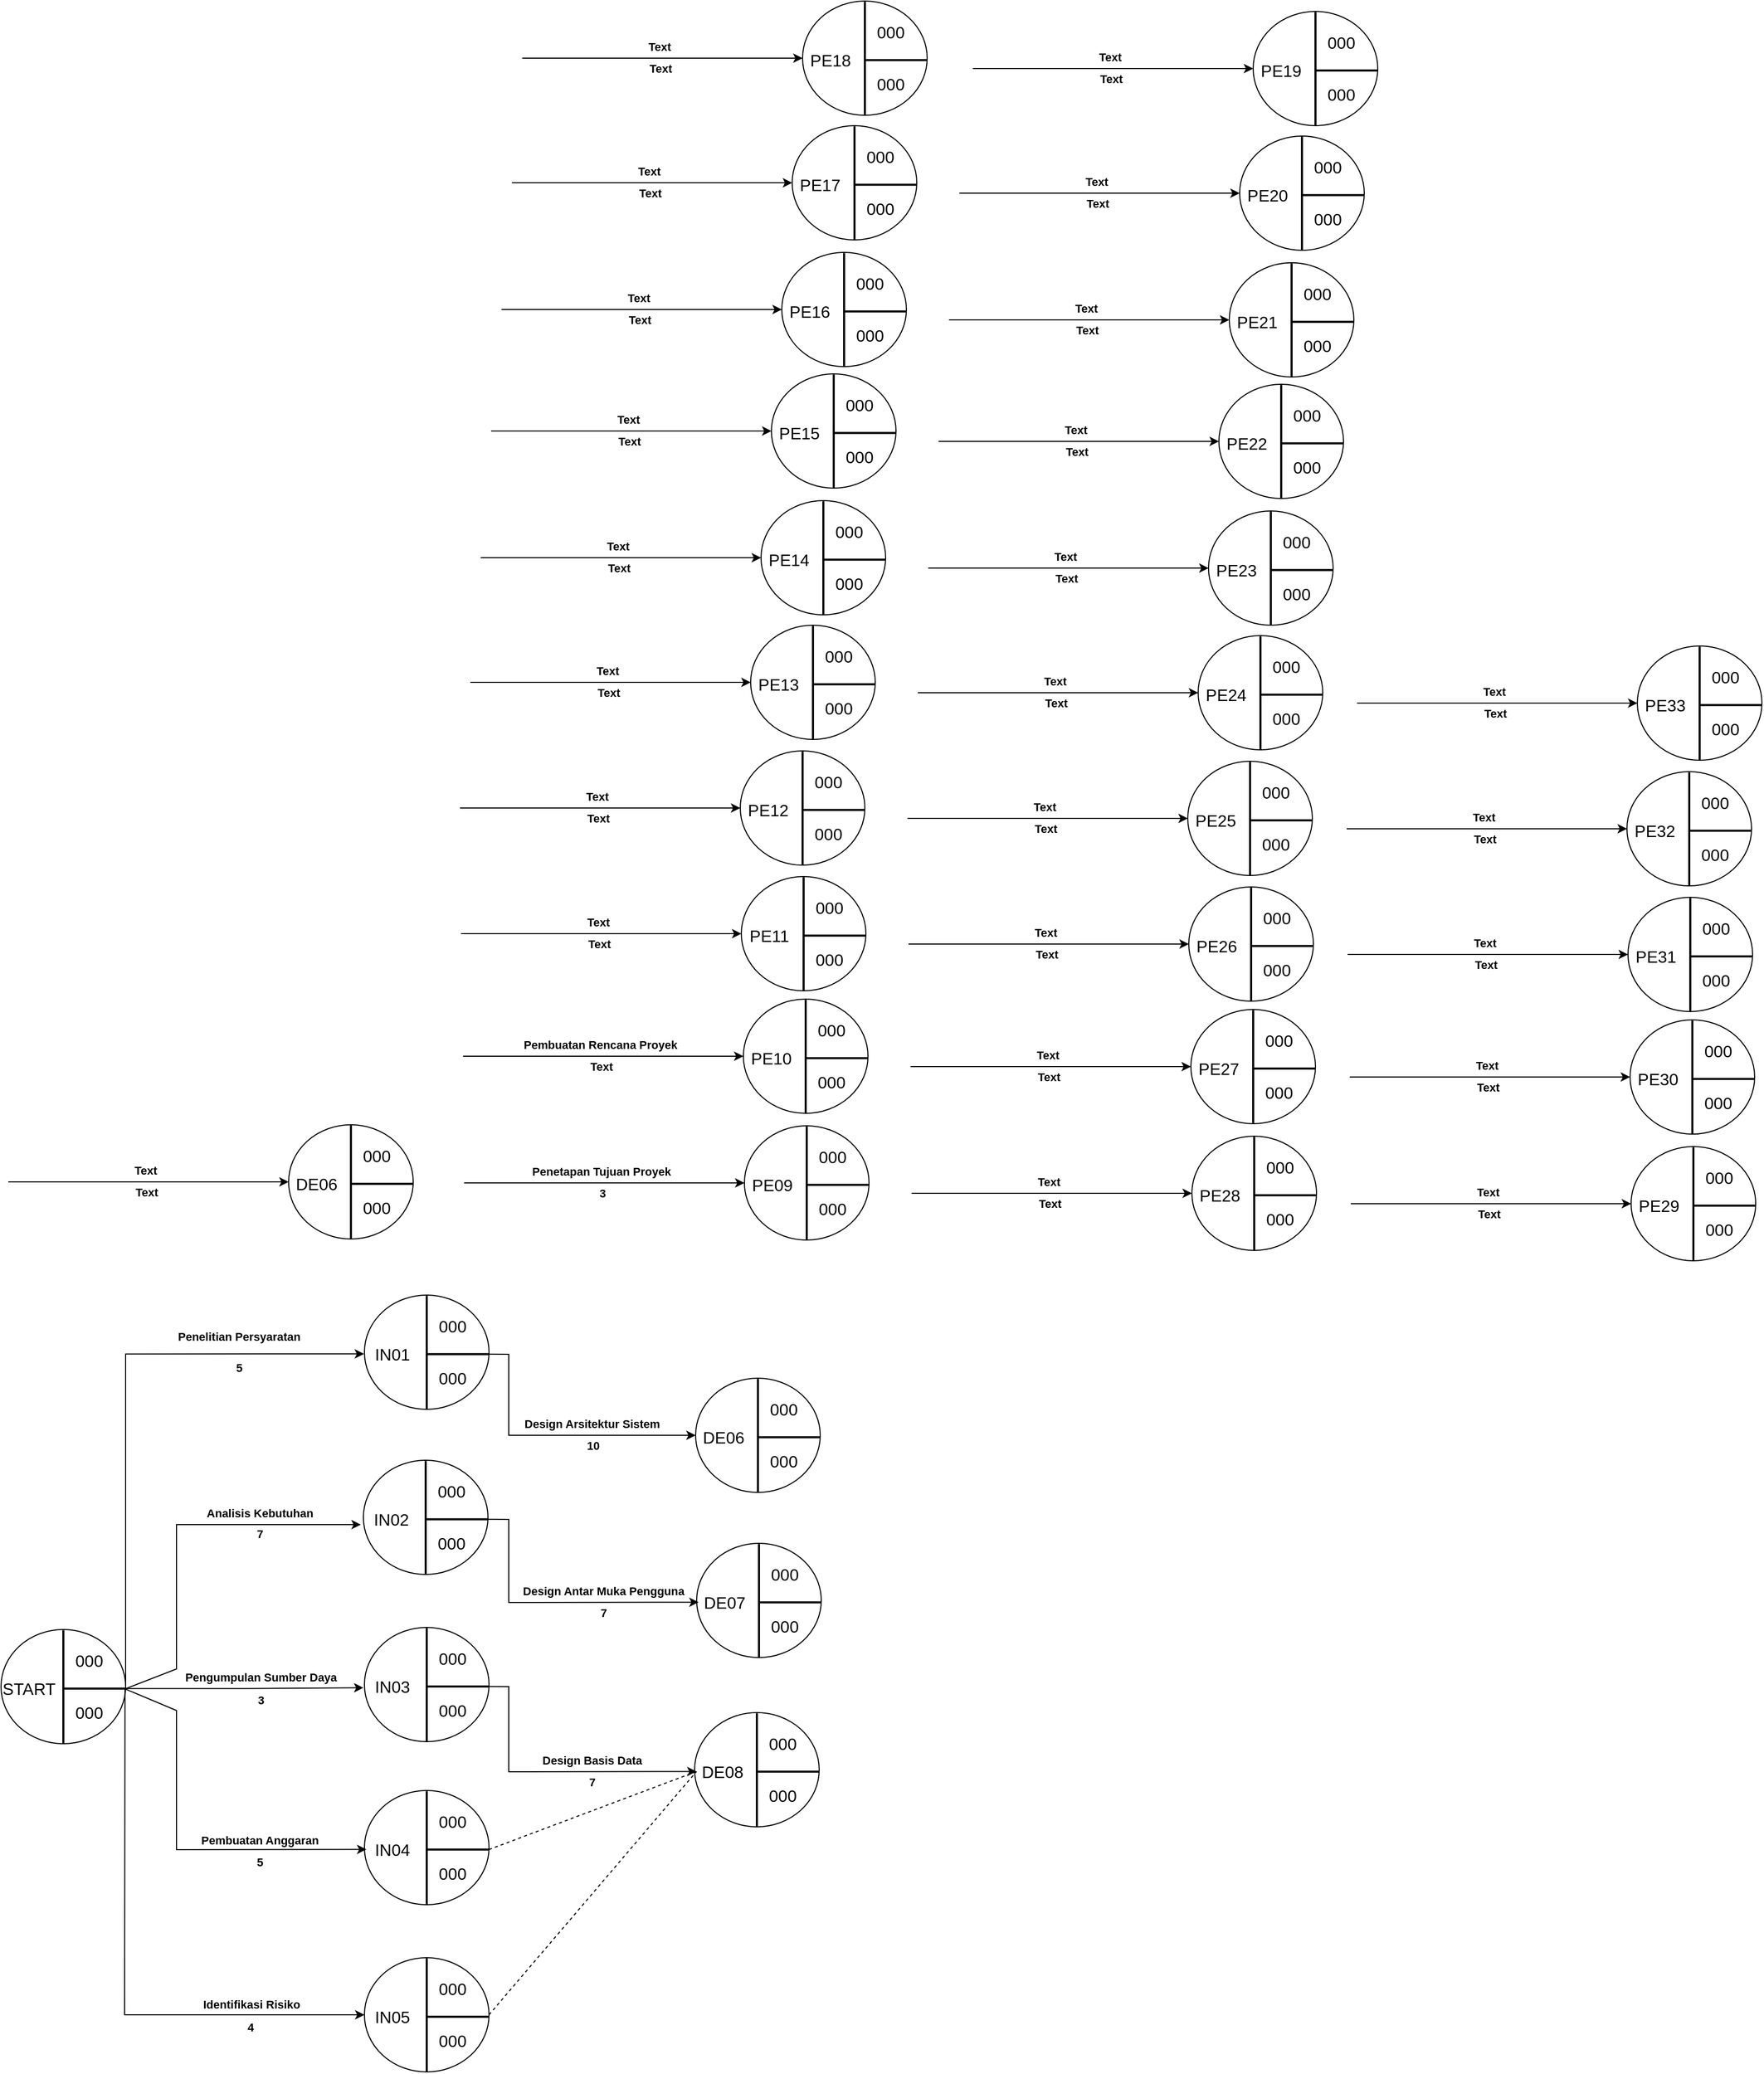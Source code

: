 <mxfile version="24.2.7" type="github">
  <diagram name="Page-1" id="ff44883e-f642-bcb2-894b-16b3d25a3f0b">
    <mxGraphModel dx="662" dy="1511" grid="1" gridSize="10" guides="1" tooltips="1" connect="1" arrows="1" fold="1" page="1" pageScale="1.5" pageWidth="1169" pageHeight="826" background="none" math="0" shadow="0">
      <root>
        <mxCell id="0" style=";html=1;" />
        <mxCell id="1" style=";html=1;" parent="0" />
        <mxCell id="J5YyEjpSM3lU3VBUV3UF-6" value="" style="group" parent="1" vertex="1" connectable="0">
          <mxGeometry x="31" y="362" width="120" height="110" as="geometry" />
        </mxCell>
        <mxCell id="J5YyEjpSM3lU3VBUV3UF-12" value="" style="group" parent="J5YyEjpSM3lU3VBUV3UF-6" vertex="1" connectable="0">
          <mxGeometry width="120" height="110" as="geometry" />
        </mxCell>
        <mxCell id="J5YyEjpSM3lU3VBUV3UF-2" value="" style="ellipse;whiteSpace=wrap;html=1;" parent="J5YyEjpSM3lU3VBUV3UF-12" vertex="1">
          <mxGeometry width="120" height="110" as="geometry" />
        </mxCell>
        <mxCell id="J5YyEjpSM3lU3VBUV3UF-3" value="" style="line;strokeWidth=2;html=1;rotation=-90;" parent="J5YyEjpSM3lU3VBUV3UF-12" vertex="1">
          <mxGeometry x="5.47" y="48.25" width="109.07" height="13.75" as="geometry" />
        </mxCell>
        <mxCell id="J5YyEjpSM3lU3VBUV3UF-4" value="" style="line;strokeWidth=2;html=1;" parent="J5YyEjpSM3lU3VBUV3UF-12" vertex="1">
          <mxGeometry x="60" y="50" width="60" height="13.75" as="geometry" />
        </mxCell>
        <mxCell id="J5YyEjpSM3lU3VBUV3UF-7" value="000" style="text;strokeColor=none;fillColor=none;html=1;align=center;verticalAlign=middle;whiteSpace=wrap;rounded=0;fontSize=16;" parent="J5YyEjpSM3lU3VBUV3UF-12" vertex="1">
          <mxGeometry x="60" y="5.0" width="50" height="50" as="geometry" />
        </mxCell>
        <mxCell id="J5YyEjpSM3lU3VBUV3UF-9" value="000" style="text;strokeColor=none;fillColor=none;html=1;align=center;verticalAlign=middle;whiteSpace=wrap;rounded=0;fontSize=16;" parent="J5YyEjpSM3lU3VBUV3UF-12" vertex="1">
          <mxGeometry x="60" y="55" width="50" height="50" as="geometry" />
        </mxCell>
        <mxCell id="J5YyEjpSM3lU3VBUV3UF-10" value="START" style="text;strokeColor=none;fillColor=none;html=1;align=center;verticalAlign=middle;whiteSpace=wrap;rounded=0;fontSize=16;" parent="J5YyEjpSM3lU3VBUV3UF-12" vertex="1">
          <mxGeometry x="1.88" y="31.72" width="50" height="50" as="geometry" />
        </mxCell>
        <mxCell id="vZlfEXrCbTeppOrJPky9-1" value="" style="group" vertex="1" connectable="0" parent="1">
          <mxGeometry x="381" y="40" width="120" height="110" as="geometry" />
        </mxCell>
        <mxCell id="vZlfEXrCbTeppOrJPky9-2" value="" style="group" vertex="1" connectable="0" parent="vZlfEXrCbTeppOrJPky9-1">
          <mxGeometry width="120" height="110" as="geometry" />
        </mxCell>
        <mxCell id="vZlfEXrCbTeppOrJPky9-3" value="" style="ellipse;whiteSpace=wrap;html=1;" vertex="1" parent="vZlfEXrCbTeppOrJPky9-2">
          <mxGeometry width="120" height="110" as="geometry" />
        </mxCell>
        <mxCell id="vZlfEXrCbTeppOrJPky9-4" value="" style="line;strokeWidth=2;html=1;rotation=-90;" vertex="1" parent="vZlfEXrCbTeppOrJPky9-2">
          <mxGeometry x="5.47" y="48.25" width="109.07" height="13.75" as="geometry" />
        </mxCell>
        <mxCell id="vZlfEXrCbTeppOrJPky9-5" value="" style="line;strokeWidth=2;html=1;" vertex="1" parent="vZlfEXrCbTeppOrJPky9-2">
          <mxGeometry x="60" y="50" width="60" height="13.75" as="geometry" />
        </mxCell>
        <mxCell id="vZlfEXrCbTeppOrJPky9-6" value="000" style="text;strokeColor=none;fillColor=none;html=1;align=center;verticalAlign=middle;whiteSpace=wrap;rounded=0;fontSize=16;" vertex="1" parent="vZlfEXrCbTeppOrJPky9-2">
          <mxGeometry x="60" y="5.0" width="50" height="50" as="geometry" />
        </mxCell>
        <mxCell id="vZlfEXrCbTeppOrJPky9-7" value="000" style="text;strokeColor=none;fillColor=none;html=1;align=center;verticalAlign=middle;whiteSpace=wrap;rounded=0;fontSize=16;" vertex="1" parent="vZlfEXrCbTeppOrJPky9-2">
          <mxGeometry x="60" y="55" width="50" height="50" as="geometry" />
        </mxCell>
        <mxCell id="vZlfEXrCbTeppOrJPky9-8" value="IN01" style="text;strokeColor=none;fillColor=none;html=1;align=center;verticalAlign=middle;whiteSpace=wrap;rounded=0;fontSize=16;" vertex="1" parent="vZlfEXrCbTeppOrJPky9-2">
          <mxGeometry x="1.88" y="31.72" width="50" height="50" as="geometry" />
        </mxCell>
        <mxCell id="vZlfEXrCbTeppOrJPky9-9" value="" style="edgeStyle=orthogonalEdgeStyle;rounded=0;orthogonalLoop=1;jettySize=auto;html=1;exitX=1;exitY=0.5;exitDx=0;exitDy=0;exitPerimeter=0;entryX=-0.045;entryY=0.499;entryDx=0;entryDy=0;entryPerimeter=0;" edge="1" parent="1" source="J5YyEjpSM3lU3VBUV3UF-4" target="vZlfEXrCbTeppOrJPky9-8">
          <mxGeometry relative="1" as="geometry">
            <Array as="points">
              <mxPoint x="151" y="97" />
            </Array>
          </mxGeometry>
        </mxCell>
        <mxCell id="vZlfEXrCbTeppOrJPky9-20" value="&lt;b data-sider-select-id=&quot;907c42dd-3fa9-418a-ba88-5756a341e914&quot;&gt;5&lt;/b&gt;" style="edgeLabel;html=1;align=center;verticalAlign=middle;resizable=0;points=[];" vertex="1" connectable="0" parent="vZlfEXrCbTeppOrJPky9-9">
          <mxGeometry x="-0.18" relative="1" as="geometry">
            <mxPoint x="109" y="-83" as="offset" />
          </mxGeometry>
        </mxCell>
        <mxCell id="vZlfEXrCbTeppOrJPky9-21" value="&lt;b data-sider-select-id=&quot;7b996a0b-4ea2-4fc1-9395-53d7679742b2&quot;&gt;Penelitian Persyaratan&lt;/b&gt;" style="edgeLabel;html=1;align=center;verticalAlign=middle;resizable=0;points=[];shadow=1;" vertex="1" connectable="0" parent="vZlfEXrCbTeppOrJPky9-9">
          <mxGeometry x="-0.112" relative="1" as="geometry">
            <mxPoint x="109" y="-94" as="offset" />
          </mxGeometry>
        </mxCell>
        <mxCell id="vZlfEXrCbTeppOrJPky9-10" value="" style="group" vertex="1" connectable="0" parent="1">
          <mxGeometry x="381" y="360" width="120" height="110" as="geometry" />
        </mxCell>
        <mxCell id="vZlfEXrCbTeppOrJPky9-11" value="" style="group" vertex="1" connectable="0" parent="vZlfEXrCbTeppOrJPky9-10">
          <mxGeometry width="120" height="110" as="geometry" />
        </mxCell>
        <mxCell id="vZlfEXrCbTeppOrJPky9-12" value="" style="ellipse;whiteSpace=wrap;html=1;" vertex="1" parent="vZlfEXrCbTeppOrJPky9-11">
          <mxGeometry width="120" height="110" as="geometry" />
        </mxCell>
        <mxCell id="vZlfEXrCbTeppOrJPky9-13" value="" style="line;strokeWidth=2;html=1;rotation=-90;" vertex="1" parent="vZlfEXrCbTeppOrJPky9-11">
          <mxGeometry x="5.47" y="48.25" width="109.07" height="13.75" as="geometry" />
        </mxCell>
        <mxCell id="vZlfEXrCbTeppOrJPky9-14" value="" style="line;strokeWidth=2;html=1;" vertex="1" parent="vZlfEXrCbTeppOrJPky9-11">
          <mxGeometry x="60" y="50" width="60" height="13.75" as="geometry" />
        </mxCell>
        <mxCell id="vZlfEXrCbTeppOrJPky9-15" value="000" style="text;strokeColor=none;fillColor=none;html=1;align=center;verticalAlign=middle;whiteSpace=wrap;rounded=0;fontSize=16;" vertex="1" parent="vZlfEXrCbTeppOrJPky9-11">
          <mxGeometry x="60" y="5.0" width="50" height="50" as="geometry" />
        </mxCell>
        <mxCell id="vZlfEXrCbTeppOrJPky9-16" value="000" style="text;strokeColor=none;fillColor=none;html=1;align=center;verticalAlign=middle;whiteSpace=wrap;rounded=0;fontSize=16;" vertex="1" parent="vZlfEXrCbTeppOrJPky9-11">
          <mxGeometry x="60" y="55" width="50" height="50" as="geometry" />
        </mxCell>
        <mxCell id="vZlfEXrCbTeppOrJPky9-17" value="IN03" style="text;strokeColor=none;fillColor=none;html=1;align=center;verticalAlign=middle;whiteSpace=wrap;rounded=0;fontSize=16;" vertex="1" parent="vZlfEXrCbTeppOrJPky9-11">
          <mxGeometry x="1.88" y="31.72" width="50" height="50" as="geometry" />
        </mxCell>
        <mxCell id="vZlfEXrCbTeppOrJPky9-22" value="" style="group" vertex="1" connectable="0" parent="1">
          <mxGeometry x="380" y="199" width="120" height="110" as="geometry" />
        </mxCell>
        <mxCell id="vZlfEXrCbTeppOrJPky9-23" value="" style="group" vertex="1" connectable="0" parent="vZlfEXrCbTeppOrJPky9-22">
          <mxGeometry width="120" height="110" as="geometry" />
        </mxCell>
        <mxCell id="vZlfEXrCbTeppOrJPky9-24" value="" style="ellipse;whiteSpace=wrap;html=1;" vertex="1" parent="vZlfEXrCbTeppOrJPky9-23">
          <mxGeometry width="120" height="110" as="geometry" />
        </mxCell>
        <mxCell id="vZlfEXrCbTeppOrJPky9-25" value="" style="line;strokeWidth=2;html=1;rotation=-90;" vertex="1" parent="vZlfEXrCbTeppOrJPky9-23">
          <mxGeometry x="5.47" y="48.25" width="109.07" height="13.75" as="geometry" />
        </mxCell>
        <mxCell id="vZlfEXrCbTeppOrJPky9-26" value="" style="line;strokeWidth=2;html=1;" vertex="1" parent="vZlfEXrCbTeppOrJPky9-23">
          <mxGeometry x="60" y="50" width="60" height="13.75" as="geometry" />
        </mxCell>
        <mxCell id="vZlfEXrCbTeppOrJPky9-27" value="000" style="text;strokeColor=none;fillColor=none;html=1;align=center;verticalAlign=middle;whiteSpace=wrap;rounded=0;fontSize=16;" vertex="1" parent="vZlfEXrCbTeppOrJPky9-23">
          <mxGeometry x="60" y="5.0" width="50" height="50" as="geometry" />
        </mxCell>
        <mxCell id="vZlfEXrCbTeppOrJPky9-28" value="000" style="text;strokeColor=none;fillColor=none;html=1;align=center;verticalAlign=middle;whiteSpace=wrap;rounded=0;fontSize=16;" vertex="1" parent="vZlfEXrCbTeppOrJPky9-23">
          <mxGeometry x="60" y="55" width="50" height="50" as="geometry" />
        </mxCell>
        <mxCell id="vZlfEXrCbTeppOrJPky9-29" value="IN02" style="text;strokeColor=none;fillColor=none;html=1;align=center;verticalAlign=middle;whiteSpace=wrap;rounded=0;fontSize=16;" vertex="1" parent="vZlfEXrCbTeppOrJPky9-23">
          <mxGeometry x="1.88" y="31.72" width="50" height="50" as="geometry" />
        </mxCell>
        <mxCell id="vZlfEXrCbTeppOrJPky9-30" value="" style="group" vertex="1" connectable="0" parent="1">
          <mxGeometry x="381" y="517" width="120" height="110" as="geometry" />
        </mxCell>
        <mxCell id="vZlfEXrCbTeppOrJPky9-31" value="" style="group" vertex="1" connectable="0" parent="vZlfEXrCbTeppOrJPky9-30">
          <mxGeometry width="120" height="110" as="geometry" />
        </mxCell>
        <mxCell id="vZlfEXrCbTeppOrJPky9-32" value="" style="ellipse;whiteSpace=wrap;html=1;" vertex="1" parent="vZlfEXrCbTeppOrJPky9-31">
          <mxGeometry width="120" height="110" as="geometry" />
        </mxCell>
        <mxCell id="vZlfEXrCbTeppOrJPky9-33" value="" style="line;strokeWidth=2;html=1;rotation=-90;" vertex="1" parent="vZlfEXrCbTeppOrJPky9-31">
          <mxGeometry x="5.47" y="48.25" width="109.07" height="13.75" as="geometry" />
        </mxCell>
        <mxCell id="vZlfEXrCbTeppOrJPky9-34" value="" style="line;strokeWidth=2;html=1;" vertex="1" parent="vZlfEXrCbTeppOrJPky9-31">
          <mxGeometry x="60" y="50" width="60" height="13.75" as="geometry" />
        </mxCell>
        <mxCell id="vZlfEXrCbTeppOrJPky9-35" value="000" style="text;strokeColor=none;fillColor=none;html=1;align=center;verticalAlign=middle;whiteSpace=wrap;rounded=0;fontSize=16;" vertex="1" parent="vZlfEXrCbTeppOrJPky9-31">
          <mxGeometry x="60" y="5.0" width="50" height="50" as="geometry" />
        </mxCell>
        <mxCell id="vZlfEXrCbTeppOrJPky9-36" value="000" style="text;strokeColor=none;fillColor=none;html=1;align=center;verticalAlign=middle;whiteSpace=wrap;rounded=0;fontSize=16;" vertex="1" parent="vZlfEXrCbTeppOrJPky9-31">
          <mxGeometry x="60" y="55" width="50" height="50" as="geometry" />
        </mxCell>
        <mxCell id="vZlfEXrCbTeppOrJPky9-37" value="IN04" style="text;strokeColor=none;fillColor=none;html=1;align=center;verticalAlign=middle;whiteSpace=wrap;rounded=0;fontSize=16;" vertex="1" parent="vZlfEXrCbTeppOrJPky9-31">
          <mxGeometry x="1.88" y="31.72" width="50" height="50" as="geometry" />
        </mxCell>
        <mxCell id="vZlfEXrCbTeppOrJPky9-38" value="" style="group" vertex="1" connectable="0" parent="1">
          <mxGeometry x="381" y="678" width="120" height="110" as="geometry" />
        </mxCell>
        <mxCell id="vZlfEXrCbTeppOrJPky9-39" value="" style="group" vertex="1" connectable="0" parent="vZlfEXrCbTeppOrJPky9-38">
          <mxGeometry width="120" height="110" as="geometry" />
        </mxCell>
        <mxCell id="vZlfEXrCbTeppOrJPky9-40" value="" style="ellipse;whiteSpace=wrap;html=1;" vertex="1" parent="vZlfEXrCbTeppOrJPky9-39">
          <mxGeometry width="120" height="110" as="geometry" />
        </mxCell>
        <mxCell id="vZlfEXrCbTeppOrJPky9-41" value="" style="line;strokeWidth=2;html=1;rotation=-90;" vertex="1" parent="vZlfEXrCbTeppOrJPky9-39">
          <mxGeometry x="5.47" y="48.25" width="109.07" height="13.75" as="geometry" />
        </mxCell>
        <mxCell id="vZlfEXrCbTeppOrJPky9-42" value="" style="line;strokeWidth=2;html=1;" vertex="1" parent="vZlfEXrCbTeppOrJPky9-39">
          <mxGeometry x="60" y="50" width="60" height="13.75" as="geometry" />
        </mxCell>
        <mxCell id="vZlfEXrCbTeppOrJPky9-43" value="000" style="text;strokeColor=none;fillColor=none;html=1;align=center;verticalAlign=middle;whiteSpace=wrap;rounded=0;fontSize=16;" vertex="1" parent="vZlfEXrCbTeppOrJPky9-39">
          <mxGeometry x="60" y="5.0" width="50" height="50" as="geometry" />
        </mxCell>
        <mxCell id="vZlfEXrCbTeppOrJPky9-44" value="000" style="text;strokeColor=none;fillColor=none;html=1;align=center;verticalAlign=middle;whiteSpace=wrap;rounded=0;fontSize=16;" vertex="1" parent="vZlfEXrCbTeppOrJPky9-39">
          <mxGeometry x="60" y="55" width="50" height="50" as="geometry" />
        </mxCell>
        <mxCell id="vZlfEXrCbTeppOrJPky9-45" value="IN05" style="text;strokeColor=none;fillColor=none;html=1;align=center;verticalAlign=middle;whiteSpace=wrap;rounded=0;fontSize=16;" vertex="1" parent="vZlfEXrCbTeppOrJPky9-39">
          <mxGeometry x="1.88" y="31.72" width="50" height="50" as="geometry" />
        </mxCell>
        <mxCell id="vZlfEXrCbTeppOrJPky9-47" value="" style="edgeStyle=orthogonalEdgeStyle;rounded=0;orthogonalLoop=1;jettySize=auto;html=1;entryX=-0.008;entryY=0.528;entryDx=0;entryDy=0;entryPerimeter=0;" edge="1" parent="1" source="J5YyEjpSM3lU3VBUV3UF-4" target="vZlfEXrCbTeppOrJPky9-12">
          <mxGeometry relative="1" as="geometry">
            <mxPoint x="231" y="397.875" as="targetPoint" />
          </mxGeometry>
        </mxCell>
        <mxCell id="vZlfEXrCbTeppOrJPky9-54" value="Pengumpulan Sumber Daya" style="edgeLabel;html=1;align=center;verticalAlign=middle;resizable=0;points=[];fontStyle=1" vertex="1" connectable="0" parent="vZlfEXrCbTeppOrJPky9-47">
          <mxGeometry x="0.177" y="-1" relative="1" as="geometry">
            <mxPoint x="-5" y="-11" as="offset" />
          </mxGeometry>
        </mxCell>
        <mxCell id="vZlfEXrCbTeppOrJPky9-55" value="3" style="edgeLabel;html=1;align=center;verticalAlign=middle;resizable=0;points=[];fontStyle=1" vertex="1" connectable="0" parent="vZlfEXrCbTeppOrJPky9-47">
          <mxGeometry x="0.283" y="-1" relative="1" as="geometry">
            <mxPoint x="-17" y="11" as="offset" />
          </mxGeometry>
        </mxCell>
        <mxCell id="vZlfEXrCbTeppOrJPky9-49" value="" style="endArrow=classic;html=1;rounded=0;exitX=0.99;exitY=0.503;exitDx=0;exitDy=0;exitPerimeter=0;entryX=0;entryY=0.5;entryDx=0;entryDy=0;" edge="1" parent="1" source="J5YyEjpSM3lU3VBUV3UF-4" target="vZlfEXrCbTeppOrJPky9-40">
          <mxGeometry width="50" height="50" relative="1" as="geometry">
            <mxPoint x="150" y="400" as="sourcePoint" />
            <mxPoint x="200" y="420" as="targetPoint" />
            <Array as="points">
              <mxPoint x="150" y="733" />
            </Array>
          </mxGeometry>
        </mxCell>
        <mxCell id="vZlfEXrCbTeppOrJPky9-60" value="Identifikasi Risiko" style="edgeLabel;html=1;align=center;verticalAlign=middle;resizable=0;points=[];fontStyle=1" vertex="1" connectable="0" parent="vZlfEXrCbTeppOrJPky9-49">
          <mxGeometry x="0.594" relative="1" as="geometry">
            <mxPoint x="1" y="-10" as="offset" />
          </mxGeometry>
        </mxCell>
        <mxCell id="vZlfEXrCbTeppOrJPky9-61" value="4" style="edgeLabel;html=1;align=center;verticalAlign=middle;resizable=0;points=[];fontStyle=1" vertex="1" connectable="0" parent="vZlfEXrCbTeppOrJPky9-49">
          <mxGeometry x="0.67" relative="1" as="geometry">
            <mxPoint x="-20" y="12" as="offset" />
          </mxGeometry>
        </mxCell>
        <mxCell id="vZlfEXrCbTeppOrJPky9-50" value="" style="endArrow=classic;html=1;rounded=0;exitX=0.995;exitY=0.517;exitDx=0;exitDy=0;exitPerimeter=0;entryX=-0.021;entryY=0.564;entryDx=0;entryDy=0;entryPerimeter=0;" edge="1" parent="1" source="J5YyEjpSM3lU3VBUV3UF-4" target="vZlfEXrCbTeppOrJPky9-24">
          <mxGeometry width="50" height="50" relative="1" as="geometry">
            <mxPoint x="150" y="400" as="sourcePoint" />
            <mxPoint x="190" y="370" as="targetPoint" />
            <Array as="points">
              <mxPoint x="200" y="400" />
              <mxPoint x="200" y="261" />
            </Array>
          </mxGeometry>
        </mxCell>
        <mxCell id="vZlfEXrCbTeppOrJPky9-52" value="&lt;b data-sider-select-id=&quot;2aaad531-f9b8-49ab-893a-69e4aa993049&quot;&gt;Analisis Kebutuhan&lt;/b&gt;" style="edgeLabel;html=1;align=center;verticalAlign=middle;resizable=0;points=[];" vertex="1" connectable="0" parent="vZlfEXrCbTeppOrJPky9-50">
          <mxGeometry x="0.486" y="2" relative="1" as="geometry">
            <mxPoint x="-3" y="-9" as="offset" />
          </mxGeometry>
        </mxCell>
        <mxCell id="vZlfEXrCbTeppOrJPky9-53" value="&lt;b data-sider-select-id=&quot;509955d8-b384-473e-8604-aed854ef1bd4&quot;&gt;7&lt;/b&gt;" style="edgeLabel;html=1;align=center;verticalAlign=middle;resizable=0;points=[];" vertex="1" connectable="0" parent="vZlfEXrCbTeppOrJPky9-50">
          <mxGeometry x="0.594" relative="1" as="geometry">
            <mxPoint x="-23" y="9" as="offset" />
          </mxGeometry>
        </mxCell>
        <mxCell id="vZlfEXrCbTeppOrJPky9-51" value="" style="endArrow=classic;html=1;rounded=0;exitX=0.989;exitY=0.522;exitDx=0;exitDy=0;exitPerimeter=0;entryX=0;entryY=0.5;entryDx=0;entryDy=0;" edge="1" parent="1" source="J5YyEjpSM3lU3VBUV3UF-4" target="vZlfEXrCbTeppOrJPky9-37">
          <mxGeometry width="50" height="50" relative="1" as="geometry">
            <mxPoint x="140" y="420" as="sourcePoint" />
            <mxPoint x="210" y="380" as="targetPoint" />
            <Array as="points">
              <mxPoint x="200" y="440" />
              <mxPoint x="200" y="574" />
            </Array>
          </mxGeometry>
        </mxCell>
        <mxCell id="vZlfEXrCbTeppOrJPky9-57" value="Pembuatan Anggaran" style="edgeLabel;html=1;align=center;verticalAlign=middle;resizable=0;points=[];fontStyle=1" vertex="1" connectable="0" parent="vZlfEXrCbTeppOrJPky9-51">
          <mxGeometry x="0.492" y="1" relative="1" as="geometry">
            <mxPoint x="-9" y="-8" as="offset" />
          </mxGeometry>
        </mxCell>
        <mxCell id="vZlfEXrCbTeppOrJPky9-58" value="5" style="edgeLabel;html=1;align=center;verticalAlign=middle;resizable=0;points=[];fontStyle=1" vertex="1" connectable="0" parent="vZlfEXrCbTeppOrJPky9-51">
          <mxGeometry x="0.522" y="2" relative="1" as="geometry">
            <mxPoint x="-14" y="14" as="offset" />
          </mxGeometry>
        </mxCell>
        <mxCell id="vZlfEXrCbTeppOrJPky9-62" value="" style="group" vertex="1" connectable="0" parent="1">
          <mxGeometry x="700" y="120" width="120" height="110" as="geometry" />
        </mxCell>
        <mxCell id="vZlfEXrCbTeppOrJPky9-63" value="" style="group" vertex="1" connectable="0" parent="vZlfEXrCbTeppOrJPky9-62">
          <mxGeometry width="120" height="110" as="geometry" />
        </mxCell>
        <mxCell id="vZlfEXrCbTeppOrJPky9-64" value="" style="ellipse;whiteSpace=wrap;html=1;" vertex="1" parent="vZlfEXrCbTeppOrJPky9-63">
          <mxGeometry width="120" height="110" as="geometry" />
        </mxCell>
        <mxCell id="vZlfEXrCbTeppOrJPky9-65" value="" style="line;strokeWidth=2;html=1;rotation=-90;" vertex="1" parent="vZlfEXrCbTeppOrJPky9-63">
          <mxGeometry x="5.47" y="48.25" width="109.07" height="13.75" as="geometry" />
        </mxCell>
        <mxCell id="vZlfEXrCbTeppOrJPky9-66" value="" style="line;strokeWidth=2;html=1;" vertex="1" parent="vZlfEXrCbTeppOrJPky9-63">
          <mxGeometry x="60" y="50" width="60" height="13.75" as="geometry" />
        </mxCell>
        <mxCell id="vZlfEXrCbTeppOrJPky9-67" value="000" style="text;strokeColor=none;fillColor=none;html=1;align=center;verticalAlign=middle;whiteSpace=wrap;rounded=0;fontSize=16;" vertex="1" parent="vZlfEXrCbTeppOrJPky9-63">
          <mxGeometry x="60" y="5.0" width="50" height="50" as="geometry" />
        </mxCell>
        <mxCell id="vZlfEXrCbTeppOrJPky9-68" value="000" style="text;strokeColor=none;fillColor=none;html=1;align=center;verticalAlign=middle;whiteSpace=wrap;rounded=0;fontSize=16;" vertex="1" parent="vZlfEXrCbTeppOrJPky9-63">
          <mxGeometry x="60" y="55" width="50" height="50" as="geometry" />
        </mxCell>
        <mxCell id="vZlfEXrCbTeppOrJPky9-69" value="DE06" style="text;strokeColor=none;fillColor=none;html=1;align=center;verticalAlign=middle;whiteSpace=wrap;rounded=0;fontSize=16;" vertex="1" parent="vZlfEXrCbTeppOrJPky9-63">
          <mxGeometry x="1.88" y="31.72" width="50" height="50" as="geometry" />
        </mxCell>
        <mxCell id="vZlfEXrCbTeppOrJPky9-86" value="" style="group" vertex="1" connectable="0" parent="1">
          <mxGeometry x="701" y="279" width="120" height="110" as="geometry" />
        </mxCell>
        <mxCell id="vZlfEXrCbTeppOrJPky9-87" value="" style="group" vertex="1" connectable="0" parent="vZlfEXrCbTeppOrJPky9-86">
          <mxGeometry width="120" height="110" as="geometry" />
        </mxCell>
        <mxCell id="vZlfEXrCbTeppOrJPky9-88" value="" style="ellipse;whiteSpace=wrap;html=1;" vertex="1" parent="vZlfEXrCbTeppOrJPky9-87">
          <mxGeometry width="120" height="110" as="geometry" />
        </mxCell>
        <mxCell id="vZlfEXrCbTeppOrJPky9-89" value="" style="line;strokeWidth=2;html=1;rotation=-90;" vertex="1" parent="vZlfEXrCbTeppOrJPky9-87">
          <mxGeometry x="5.47" y="48.25" width="109.07" height="13.75" as="geometry" />
        </mxCell>
        <mxCell id="vZlfEXrCbTeppOrJPky9-90" value="" style="line;strokeWidth=2;html=1;" vertex="1" parent="vZlfEXrCbTeppOrJPky9-87">
          <mxGeometry x="60" y="50" width="60" height="13.75" as="geometry" />
        </mxCell>
        <mxCell id="vZlfEXrCbTeppOrJPky9-91" value="000" style="text;strokeColor=none;fillColor=none;html=1;align=center;verticalAlign=middle;whiteSpace=wrap;rounded=0;fontSize=16;" vertex="1" parent="vZlfEXrCbTeppOrJPky9-87">
          <mxGeometry x="60" y="5.0" width="50" height="50" as="geometry" />
        </mxCell>
        <mxCell id="vZlfEXrCbTeppOrJPky9-92" value="000" style="text;strokeColor=none;fillColor=none;html=1;align=center;verticalAlign=middle;whiteSpace=wrap;rounded=0;fontSize=16;" vertex="1" parent="vZlfEXrCbTeppOrJPky9-87">
          <mxGeometry x="60" y="55" width="50" height="50" as="geometry" />
        </mxCell>
        <mxCell id="vZlfEXrCbTeppOrJPky9-93" value="DE07" style="text;strokeColor=none;fillColor=none;html=1;align=center;verticalAlign=middle;whiteSpace=wrap;rounded=0;fontSize=16;" vertex="1" parent="vZlfEXrCbTeppOrJPky9-87">
          <mxGeometry x="1.88" y="31.72" width="50" height="50" as="geometry" />
        </mxCell>
        <mxCell id="vZlfEXrCbTeppOrJPky9-94" value="" style="group" vertex="1" connectable="0" parent="1">
          <mxGeometry x="699" y="442" width="120" height="110" as="geometry" />
        </mxCell>
        <mxCell id="vZlfEXrCbTeppOrJPky9-95" value="" style="group" vertex="1" connectable="0" parent="vZlfEXrCbTeppOrJPky9-94">
          <mxGeometry width="120" height="110" as="geometry" />
        </mxCell>
        <mxCell id="vZlfEXrCbTeppOrJPky9-96" value="" style="ellipse;whiteSpace=wrap;html=1;" vertex="1" parent="vZlfEXrCbTeppOrJPky9-95">
          <mxGeometry width="120" height="110" as="geometry" />
        </mxCell>
        <mxCell id="vZlfEXrCbTeppOrJPky9-97" value="" style="line;strokeWidth=2;html=1;rotation=-90;" vertex="1" parent="vZlfEXrCbTeppOrJPky9-95">
          <mxGeometry x="5.47" y="48.25" width="109.07" height="13.75" as="geometry" />
        </mxCell>
        <mxCell id="vZlfEXrCbTeppOrJPky9-98" value="" style="line;strokeWidth=2;html=1;" vertex="1" parent="vZlfEXrCbTeppOrJPky9-95">
          <mxGeometry x="60" y="50" width="60" height="13.75" as="geometry" />
        </mxCell>
        <mxCell id="vZlfEXrCbTeppOrJPky9-99" value="000" style="text;strokeColor=none;fillColor=none;html=1;align=center;verticalAlign=middle;whiteSpace=wrap;rounded=0;fontSize=16;" vertex="1" parent="vZlfEXrCbTeppOrJPky9-95">
          <mxGeometry x="60" y="5.0" width="50" height="50" as="geometry" />
        </mxCell>
        <mxCell id="vZlfEXrCbTeppOrJPky9-100" value="000" style="text;strokeColor=none;fillColor=none;html=1;align=center;verticalAlign=middle;whiteSpace=wrap;rounded=0;fontSize=16;" vertex="1" parent="vZlfEXrCbTeppOrJPky9-95">
          <mxGeometry x="60" y="55" width="50" height="50" as="geometry" />
        </mxCell>
        <mxCell id="vZlfEXrCbTeppOrJPky9-101" value="DE08" style="text;strokeColor=none;fillColor=none;html=1;align=center;verticalAlign=middle;whiteSpace=wrap;rounded=0;fontSize=16;" vertex="1" parent="vZlfEXrCbTeppOrJPky9-95">
          <mxGeometry x="1.88" y="31.72" width="50" height="50" as="geometry" />
        </mxCell>
        <mxCell id="vZlfEXrCbTeppOrJPky9-105" value="" style="endArrow=classic;html=1;rounded=0;entryX=0;entryY=0.5;entryDx=0;entryDy=0;exitX=1;exitY=0.5;exitDx=0;exitDy=0;exitPerimeter=0;" edge="1" parent="1" source="vZlfEXrCbTeppOrJPky9-5" target="vZlfEXrCbTeppOrJPky9-64">
          <mxGeometry width="50" height="50" relative="1" as="geometry">
            <mxPoint x="410" y="174.62" as="sourcePoint" />
            <mxPoint x="660" y="174.62" as="targetPoint" />
            <Array as="points">
              <mxPoint x="520" y="97" />
              <mxPoint x="520" y="175" />
            </Array>
          </mxGeometry>
        </mxCell>
        <mxCell id="vZlfEXrCbTeppOrJPky9-106" value="Design Arsitektur Sistem" style="edgeLabel;html=1;align=center;verticalAlign=middle;resizable=0;points=[];fontStyle=1" vertex="1" connectable="0" parent="vZlfEXrCbTeppOrJPky9-105">
          <mxGeometry x="0.126" y="1" relative="1" as="geometry">
            <mxPoint x="21" y="-10" as="offset" />
          </mxGeometry>
        </mxCell>
        <mxCell id="vZlfEXrCbTeppOrJPky9-107" value="10" style="edgeLabel;html=1;align=center;verticalAlign=middle;resizable=0;points=[];fontStyle=1" vertex="1" connectable="0" parent="vZlfEXrCbTeppOrJPky9-105">
          <mxGeometry x="0.071" relative="1" as="geometry">
            <mxPoint x="29" y="10" as="offset" />
          </mxGeometry>
        </mxCell>
        <mxCell id="vZlfEXrCbTeppOrJPky9-109" value="" style="endArrow=classic;html=1;rounded=0;entryX=0;entryY=0.5;entryDx=0;entryDy=0;exitX=1;exitY=0.5;exitDx=0;exitDy=0;exitPerimeter=0;" edge="1" parent="1" source="vZlfEXrCbTeppOrJPky9-26" target="vZlfEXrCbTeppOrJPky9-93">
          <mxGeometry width="50" height="50" relative="1" as="geometry">
            <mxPoint x="420" y="335.62" as="sourcePoint" />
            <mxPoint x="670" y="335.62" as="targetPoint" />
            <Array as="points">
              <mxPoint x="520" y="256" />
              <mxPoint x="520" y="336" />
            </Array>
          </mxGeometry>
        </mxCell>
        <mxCell id="vZlfEXrCbTeppOrJPky9-110" value="Design Antar Muka Pengguna" style="edgeLabel;html=1;align=center;verticalAlign=middle;resizable=0;points=[];fontStyle=1" vertex="1" connectable="0" parent="vZlfEXrCbTeppOrJPky9-109">
          <mxGeometry x="0.126" y="1" relative="1" as="geometry">
            <mxPoint x="31" y="-10" as="offset" />
          </mxGeometry>
        </mxCell>
        <mxCell id="vZlfEXrCbTeppOrJPky9-111" value="7" style="edgeLabel;html=1;align=center;verticalAlign=middle;resizable=0;points=[];fontStyle=1" vertex="1" connectable="0" parent="vZlfEXrCbTeppOrJPky9-109">
          <mxGeometry x="0.071" relative="1" as="geometry">
            <mxPoint x="39" y="10" as="offset" />
          </mxGeometry>
        </mxCell>
        <mxCell id="vZlfEXrCbTeppOrJPky9-112" value="" style="endArrow=classic;html=1;rounded=0;entryX=0;entryY=0.5;entryDx=0;entryDy=0;exitX=1;exitY=0.5;exitDx=0;exitDy=0;exitPerimeter=0;" edge="1" parent="1" source="vZlfEXrCbTeppOrJPky9-14" target="vZlfEXrCbTeppOrJPky9-101">
          <mxGeometry width="50" height="50" relative="1" as="geometry">
            <mxPoint x="410" y="490" as="sourcePoint" />
            <mxPoint x="660" y="490" as="targetPoint" />
            <Array as="points">
              <mxPoint x="520" y="417" />
              <mxPoint x="520" y="499" />
            </Array>
          </mxGeometry>
        </mxCell>
        <mxCell id="vZlfEXrCbTeppOrJPky9-113" value="Design Basis Data" style="edgeLabel;html=1;align=center;verticalAlign=middle;resizable=0;points=[];fontStyle=1" vertex="1" connectable="0" parent="vZlfEXrCbTeppOrJPky9-112">
          <mxGeometry x="0.126" y="1" relative="1" as="geometry">
            <mxPoint x="22" y="-10" as="offset" />
          </mxGeometry>
        </mxCell>
        <mxCell id="vZlfEXrCbTeppOrJPky9-114" value="7" style="edgeLabel;html=1;align=center;verticalAlign=middle;resizable=0;points=[];fontStyle=1" vertex="1" connectable="0" parent="vZlfEXrCbTeppOrJPky9-112">
          <mxGeometry x="0.071" relative="1" as="geometry">
            <mxPoint x="30" y="10" as="offset" />
          </mxGeometry>
        </mxCell>
        <mxCell id="vZlfEXrCbTeppOrJPky9-115" value="" style="endArrow=classic;html=1;rounded=0;entryX=0;entryY=0.5;entryDx=0;entryDy=0;" edge="1" parent="1" target="vZlfEXrCbTeppOrJPky9-120">
          <mxGeometry width="50" height="50" relative="1" as="geometry">
            <mxPoint x="38" y="-69" as="sourcePoint" />
            <mxPoint x="294" y="-49.38" as="targetPoint" />
          </mxGeometry>
        </mxCell>
        <mxCell id="vZlfEXrCbTeppOrJPky9-116" value="Text" style="edgeLabel;html=1;align=center;verticalAlign=middle;resizable=0;points=[];fontStyle=1" vertex="1" connectable="0" parent="vZlfEXrCbTeppOrJPky9-115">
          <mxGeometry x="0.126" y="1" relative="1" as="geometry">
            <mxPoint x="-20" y="-10" as="offset" />
          </mxGeometry>
        </mxCell>
        <mxCell id="vZlfEXrCbTeppOrJPky9-117" value="Text" style="edgeLabel;html=1;align=center;verticalAlign=middle;resizable=0;points=[];fontStyle=1" vertex="1" connectable="0" parent="vZlfEXrCbTeppOrJPky9-115">
          <mxGeometry x="0.071" relative="1" as="geometry">
            <mxPoint x="-12" y="10" as="offset" />
          </mxGeometry>
        </mxCell>
        <mxCell id="vZlfEXrCbTeppOrJPky9-118" value="" style="group" vertex="1" connectable="0" parent="1">
          <mxGeometry x="308" y="-124" width="120" height="110" as="geometry" />
        </mxCell>
        <mxCell id="vZlfEXrCbTeppOrJPky9-119" value="" style="group" vertex="1" connectable="0" parent="vZlfEXrCbTeppOrJPky9-118">
          <mxGeometry width="120" height="110" as="geometry" />
        </mxCell>
        <mxCell id="vZlfEXrCbTeppOrJPky9-120" value="" style="ellipse;whiteSpace=wrap;html=1;" vertex="1" parent="vZlfEXrCbTeppOrJPky9-119">
          <mxGeometry width="120" height="110" as="geometry" />
        </mxCell>
        <mxCell id="vZlfEXrCbTeppOrJPky9-121" value="" style="line;strokeWidth=2;html=1;rotation=-90;" vertex="1" parent="vZlfEXrCbTeppOrJPky9-119">
          <mxGeometry x="5.47" y="48.25" width="109.07" height="13.75" as="geometry" />
        </mxCell>
        <mxCell id="vZlfEXrCbTeppOrJPky9-122" value="" style="line;strokeWidth=2;html=1;" vertex="1" parent="vZlfEXrCbTeppOrJPky9-119">
          <mxGeometry x="60" y="50" width="60" height="13.75" as="geometry" />
        </mxCell>
        <mxCell id="vZlfEXrCbTeppOrJPky9-123" value="000" style="text;strokeColor=none;fillColor=none;html=1;align=center;verticalAlign=middle;whiteSpace=wrap;rounded=0;fontSize=16;" vertex="1" parent="vZlfEXrCbTeppOrJPky9-119">
          <mxGeometry x="60" y="5.0" width="50" height="50" as="geometry" />
        </mxCell>
        <mxCell id="vZlfEXrCbTeppOrJPky9-124" value="000" style="text;strokeColor=none;fillColor=none;html=1;align=center;verticalAlign=middle;whiteSpace=wrap;rounded=0;fontSize=16;" vertex="1" parent="vZlfEXrCbTeppOrJPky9-119">
          <mxGeometry x="60" y="55" width="50" height="50" as="geometry" />
        </mxCell>
        <mxCell id="vZlfEXrCbTeppOrJPky9-125" value="DE06" style="text;strokeColor=none;fillColor=none;html=1;align=center;verticalAlign=middle;whiteSpace=wrap;rounded=0;fontSize=16;" vertex="1" parent="vZlfEXrCbTeppOrJPky9-119">
          <mxGeometry x="1.88" y="31.72" width="50" height="50" as="geometry" />
        </mxCell>
        <mxCell id="vZlfEXrCbTeppOrJPky9-126" value="" style="endArrow=none;dashed=1;html=1;rounded=0;exitX=1;exitY=0.5;exitDx=0;exitDy=0;entryX=0;entryY=0.5;entryDx=0;entryDy=0;" edge="1" parent="1" source="vZlfEXrCbTeppOrJPky9-40" target="vZlfEXrCbTeppOrJPky9-101">
          <mxGeometry width="50" height="50" relative="1" as="geometry">
            <mxPoint x="720" y="520" as="sourcePoint" />
            <mxPoint x="770" y="470" as="targetPoint" />
          </mxGeometry>
        </mxCell>
        <mxCell id="vZlfEXrCbTeppOrJPky9-127" value="" style="endArrow=none;dashed=1;html=1;rounded=0;exitX=1;exitY=0.5;exitDx=0;exitDy=0;exitPerimeter=0;entryX=0;entryY=0.5;entryDx=0;entryDy=0;" edge="1" parent="1" source="vZlfEXrCbTeppOrJPky9-34" target="vZlfEXrCbTeppOrJPky9-101">
          <mxGeometry width="50" height="50" relative="1" as="geometry">
            <mxPoint x="870" y="580" as="sourcePoint" />
            <mxPoint x="650" y="530" as="targetPoint" />
          </mxGeometry>
        </mxCell>
        <mxCell id="vZlfEXrCbTeppOrJPky9-128" value="" style="endArrow=classic;html=1;rounded=0;entryX=0;entryY=0.5;entryDx=0;entryDy=0;" edge="1" parent="1" target="vZlfEXrCbTeppOrJPky9-133">
          <mxGeometry width="50" height="50" relative="1" as="geometry">
            <mxPoint x="477" y="-68" as="sourcePoint" />
            <mxPoint x="733" y="-48.38" as="targetPoint" />
          </mxGeometry>
        </mxCell>
        <mxCell id="vZlfEXrCbTeppOrJPky9-129" value="Penetapan Tujuan Proyek" style="edgeLabel;html=1;align=center;verticalAlign=middle;resizable=0;points=[];fontStyle=1" vertex="1" connectable="0" parent="vZlfEXrCbTeppOrJPky9-128">
          <mxGeometry x="0.126" y="1" relative="1" as="geometry">
            <mxPoint x="-20" y="-10" as="offset" />
          </mxGeometry>
        </mxCell>
        <mxCell id="vZlfEXrCbTeppOrJPky9-130" value="3" style="edgeLabel;html=1;align=center;verticalAlign=middle;resizable=0;points=[];fontStyle=1" vertex="1" connectable="0" parent="vZlfEXrCbTeppOrJPky9-128">
          <mxGeometry x="0.071" relative="1" as="geometry">
            <mxPoint x="-12" y="10" as="offset" />
          </mxGeometry>
        </mxCell>
        <mxCell id="vZlfEXrCbTeppOrJPky9-131" value="" style="group" vertex="1" connectable="0" parent="1">
          <mxGeometry x="747" y="-123" width="120" height="110" as="geometry" />
        </mxCell>
        <mxCell id="vZlfEXrCbTeppOrJPky9-132" value="" style="group" vertex="1" connectable="0" parent="vZlfEXrCbTeppOrJPky9-131">
          <mxGeometry width="120" height="110" as="geometry" />
        </mxCell>
        <mxCell id="vZlfEXrCbTeppOrJPky9-133" value="" style="ellipse;whiteSpace=wrap;html=1;" vertex="1" parent="vZlfEXrCbTeppOrJPky9-132">
          <mxGeometry width="120" height="110" as="geometry" />
        </mxCell>
        <mxCell id="vZlfEXrCbTeppOrJPky9-134" value="" style="line;strokeWidth=2;html=1;rotation=-90;" vertex="1" parent="vZlfEXrCbTeppOrJPky9-132">
          <mxGeometry x="5.47" y="48.25" width="109.07" height="13.75" as="geometry" />
        </mxCell>
        <mxCell id="vZlfEXrCbTeppOrJPky9-135" value="" style="line;strokeWidth=2;html=1;" vertex="1" parent="vZlfEXrCbTeppOrJPky9-132">
          <mxGeometry x="60" y="50" width="60" height="13.75" as="geometry" />
        </mxCell>
        <mxCell id="vZlfEXrCbTeppOrJPky9-136" value="000" style="text;strokeColor=none;fillColor=none;html=1;align=center;verticalAlign=middle;whiteSpace=wrap;rounded=0;fontSize=16;" vertex="1" parent="vZlfEXrCbTeppOrJPky9-132">
          <mxGeometry x="60" y="5.0" width="50" height="50" as="geometry" />
        </mxCell>
        <mxCell id="vZlfEXrCbTeppOrJPky9-137" value="000" style="text;strokeColor=none;fillColor=none;html=1;align=center;verticalAlign=middle;whiteSpace=wrap;rounded=0;fontSize=16;" vertex="1" parent="vZlfEXrCbTeppOrJPky9-132">
          <mxGeometry x="60" y="55" width="50" height="50" as="geometry" />
        </mxCell>
        <mxCell id="vZlfEXrCbTeppOrJPky9-138" value="PE09" style="text;strokeColor=none;fillColor=none;html=1;align=center;verticalAlign=middle;whiteSpace=wrap;rounded=0;fontSize=16;" vertex="1" parent="vZlfEXrCbTeppOrJPky9-132">
          <mxGeometry x="1.88" y="31.72" width="50" height="50" as="geometry" />
        </mxCell>
        <mxCell id="vZlfEXrCbTeppOrJPky9-150" value="" style="endArrow=classic;html=1;rounded=0;entryX=0;entryY=0.5;entryDx=0;entryDy=0;" edge="1" parent="1" target="vZlfEXrCbTeppOrJPky9-155">
          <mxGeometry width="50" height="50" relative="1" as="geometry">
            <mxPoint x="476" y="-190" as="sourcePoint" />
            <mxPoint x="732" y="-170.38" as="targetPoint" />
          </mxGeometry>
        </mxCell>
        <mxCell id="vZlfEXrCbTeppOrJPky9-151" value="Pembuatan Rencana Proyek" style="edgeLabel;html=1;align=center;verticalAlign=middle;resizable=0;points=[];fontStyle=1" vertex="1" connectable="0" parent="vZlfEXrCbTeppOrJPky9-150">
          <mxGeometry x="0.126" y="1" relative="1" as="geometry">
            <mxPoint x="-20" y="-10" as="offset" />
          </mxGeometry>
        </mxCell>
        <mxCell id="vZlfEXrCbTeppOrJPky9-152" value="Text" style="edgeLabel;html=1;align=center;verticalAlign=middle;resizable=0;points=[];fontStyle=1" vertex="1" connectable="0" parent="vZlfEXrCbTeppOrJPky9-150">
          <mxGeometry x="0.071" relative="1" as="geometry">
            <mxPoint x="-12" y="10" as="offset" />
          </mxGeometry>
        </mxCell>
        <mxCell id="vZlfEXrCbTeppOrJPky9-153" value="" style="group" vertex="1" connectable="0" parent="1">
          <mxGeometry x="746" y="-245" width="120" height="110" as="geometry" />
        </mxCell>
        <mxCell id="vZlfEXrCbTeppOrJPky9-154" value="" style="group" vertex="1" connectable="0" parent="vZlfEXrCbTeppOrJPky9-153">
          <mxGeometry width="120" height="110" as="geometry" />
        </mxCell>
        <mxCell id="vZlfEXrCbTeppOrJPky9-155" value="" style="ellipse;whiteSpace=wrap;html=1;" vertex="1" parent="vZlfEXrCbTeppOrJPky9-154">
          <mxGeometry width="120" height="110" as="geometry" />
        </mxCell>
        <mxCell id="vZlfEXrCbTeppOrJPky9-156" value="" style="line;strokeWidth=2;html=1;rotation=-90;" vertex="1" parent="vZlfEXrCbTeppOrJPky9-154">
          <mxGeometry x="5.47" y="48.25" width="109.07" height="13.75" as="geometry" />
        </mxCell>
        <mxCell id="vZlfEXrCbTeppOrJPky9-157" value="" style="line;strokeWidth=2;html=1;" vertex="1" parent="vZlfEXrCbTeppOrJPky9-154">
          <mxGeometry x="60" y="50" width="60" height="13.75" as="geometry" />
        </mxCell>
        <mxCell id="vZlfEXrCbTeppOrJPky9-158" value="000" style="text;strokeColor=none;fillColor=none;html=1;align=center;verticalAlign=middle;whiteSpace=wrap;rounded=0;fontSize=16;" vertex="1" parent="vZlfEXrCbTeppOrJPky9-154">
          <mxGeometry x="60" y="5.0" width="50" height="50" as="geometry" />
        </mxCell>
        <mxCell id="vZlfEXrCbTeppOrJPky9-159" value="000" style="text;strokeColor=none;fillColor=none;html=1;align=center;verticalAlign=middle;whiteSpace=wrap;rounded=0;fontSize=16;" vertex="1" parent="vZlfEXrCbTeppOrJPky9-154">
          <mxGeometry x="60" y="55" width="50" height="50" as="geometry" />
        </mxCell>
        <mxCell id="vZlfEXrCbTeppOrJPky9-160" value="PE10" style="text;strokeColor=none;fillColor=none;html=1;align=center;verticalAlign=middle;whiteSpace=wrap;rounded=0;fontSize=16;" vertex="1" parent="vZlfEXrCbTeppOrJPky9-154">
          <mxGeometry x="1.88" y="31.72" width="50" height="50" as="geometry" />
        </mxCell>
        <mxCell id="vZlfEXrCbTeppOrJPky9-161" value="" style="endArrow=classic;html=1;rounded=0;entryX=0;entryY=0.5;entryDx=0;entryDy=0;" edge="1" parent="1" target="vZlfEXrCbTeppOrJPky9-166">
          <mxGeometry width="50" height="50" relative="1" as="geometry">
            <mxPoint x="474" y="-308" as="sourcePoint" />
            <mxPoint x="730" y="-288.38" as="targetPoint" />
          </mxGeometry>
        </mxCell>
        <mxCell id="vZlfEXrCbTeppOrJPky9-162" value="Text" style="edgeLabel;html=1;align=center;verticalAlign=middle;resizable=0;points=[];fontStyle=1" vertex="1" connectable="0" parent="vZlfEXrCbTeppOrJPky9-161">
          <mxGeometry x="0.126" y="1" relative="1" as="geometry">
            <mxPoint x="-20" y="-10" as="offset" />
          </mxGeometry>
        </mxCell>
        <mxCell id="vZlfEXrCbTeppOrJPky9-163" value="Text" style="edgeLabel;html=1;align=center;verticalAlign=middle;resizable=0;points=[];fontStyle=1" vertex="1" connectable="0" parent="vZlfEXrCbTeppOrJPky9-161">
          <mxGeometry x="0.071" relative="1" as="geometry">
            <mxPoint x="-12" y="10" as="offset" />
          </mxGeometry>
        </mxCell>
        <mxCell id="vZlfEXrCbTeppOrJPky9-164" value="" style="group" vertex="1" connectable="0" parent="1">
          <mxGeometry x="744" y="-363" width="120" height="110" as="geometry" />
        </mxCell>
        <mxCell id="vZlfEXrCbTeppOrJPky9-165" value="" style="group" vertex="1" connectable="0" parent="vZlfEXrCbTeppOrJPky9-164">
          <mxGeometry width="120" height="110" as="geometry" />
        </mxCell>
        <mxCell id="vZlfEXrCbTeppOrJPky9-166" value="" style="ellipse;whiteSpace=wrap;html=1;" vertex="1" parent="vZlfEXrCbTeppOrJPky9-165">
          <mxGeometry width="120" height="110" as="geometry" />
        </mxCell>
        <mxCell id="vZlfEXrCbTeppOrJPky9-167" value="" style="line;strokeWidth=2;html=1;rotation=-90;" vertex="1" parent="vZlfEXrCbTeppOrJPky9-165">
          <mxGeometry x="5.47" y="48.25" width="109.07" height="13.75" as="geometry" />
        </mxCell>
        <mxCell id="vZlfEXrCbTeppOrJPky9-168" value="" style="line;strokeWidth=2;html=1;" vertex="1" parent="vZlfEXrCbTeppOrJPky9-165">
          <mxGeometry x="60" y="50" width="60" height="13.75" as="geometry" />
        </mxCell>
        <mxCell id="vZlfEXrCbTeppOrJPky9-169" value="000" style="text;strokeColor=none;fillColor=none;html=1;align=center;verticalAlign=middle;whiteSpace=wrap;rounded=0;fontSize=16;" vertex="1" parent="vZlfEXrCbTeppOrJPky9-165">
          <mxGeometry x="60" y="5.0" width="50" height="50" as="geometry" />
        </mxCell>
        <mxCell id="vZlfEXrCbTeppOrJPky9-170" value="000" style="text;strokeColor=none;fillColor=none;html=1;align=center;verticalAlign=middle;whiteSpace=wrap;rounded=0;fontSize=16;" vertex="1" parent="vZlfEXrCbTeppOrJPky9-165">
          <mxGeometry x="60" y="55" width="50" height="50" as="geometry" />
        </mxCell>
        <mxCell id="vZlfEXrCbTeppOrJPky9-171" value="PE11" style="text;strokeColor=none;fillColor=none;html=1;align=center;verticalAlign=middle;whiteSpace=wrap;rounded=0;fontSize=16;" vertex="1" parent="vZlfEXrCbTeppOrJPky9-165">
          <mxGeometry x="1.88" y="31.72" width="50" height="50" as="geometry" />
        </mxCell>
        <mxCell id="vZlfEXrCbTeppOrJPky9-172" value="" style="endArrow=classic;html=1;rounded=0;entryX=0;entryY=0.5;entryDx=0;entryDy=0;" edge="1" parent="1" target="vZlfEXrCbTeppOrJPky9-177">
          <mxGeometry width="50" height="50" relative="1" as="geometry">
            <mxPoint x="473" y="-429" as="sourcePoint" />
            <mxPoint x="729" y="-409.38" as="targetPoint" />
          </mxGeometry>
        </mxCell>
        <mxCell id="vZlfEXrCbTeppOrJPky9-173" value="Text" style="edgeLabel;html=1;align=center;verticalAlign=middle;resizable=0;points=[];fontStyle=1" vertex="1" connectable="0" parent="vZlfEXrCbTeppOrJPky9-172">
          <mxGeometry x="0.126" y="1" relative="1" as="geometry">
            <mxPoint x="-20" y="-10" as="offset" />
          </mxGeometry>
        </mxCell>
        <mxCell id="vZlfEXrCbTeppOrJPky9-174" value="Text" style="edgeLabel;html=1;align=center;verticalAlign=middle;resizable=0;points=[];fontStyle=1" vertex="1" connectable="0" parent="vZlfEXrCbTeppOrJPky9-172">
          <mxGeometry x="0.071" relative="1" as="geometry">
            <mxPoint x="-12" y="10" as="offset" />
          </mxGeometry>
        </mxCell>
        <mxCell id="vZlfEXrCbTeppOrJPky9-175" value="" style="group" vertex="1" connectable="0" parent="1">
          <mxGeometry x="743" y="-484" width="120" height="110" as="geometry" />
        </mxCell>
        <mxCell id="vZlfEXrCbTeppOrJPky9-176" value="" style="group" vertex="1" connectable="0" parent="vZlfEXrCbTeppOrJPky9-175">
          <mxGeometry width="120" height="110" as="geometry" />
        </mxCell>
        <mxCell id="vZlfEXrCbTeppOrJPky9-177" value="" style="ellipse;whiteSpace=wrap;html=1;" vertex="1" parent="vZlfEXrCbTeppOrJPky9-176">
          <mxGeometry width="120" height="110" as="geometry" />
        </mxCell>
        <mxCell id="vZlfEXrCbTeppOrJPky9-178" value="" style="line;strokeWidth=2;html=1;rotation=-90;" vertex="1" parent="vZlfEXrCbTeppOrJPky9-176">
          <mxGeometry x="5.47" y="48.25" width="109.07" height="13.75" as="geometry" />
        </mxCell>
        <mxCell id="vZlfEXrCbTeppOrJPky9-179" value="" style="line;strokeWidth=2;html=1;" vertex="1" parent="vZlfEXrCbTeppOrJPky9-176">
          <mxGeometry x="60" y="50" width="60" height="13.75" as="geometry" />
        </mxCell>
        <mxCell id="vZlfEXrCbTeppOrJPky9-180" value="000" style="text;strokeColor=none;fillColor=none;html=1;align=center;verticalAlign=middle;whiteSpace=wrap;rounded=0;fontSize=16;" vertex="1" parent="vZlfEXrCbTeppOrJPky9-176">
          <mxGeometry x="60" y="5.0" width="50" height="50" as="geometry" />
        </mxCell>
        <mxCell id="vZlfEXrCbTeppOrJPky9-181" value="000" style="text;strokeColor=none;fillColor=none;html=1;align=center;verticalAlign=middle;whiteSpace=wrap;rounded=0;fontSize=16;" vertex="1" parent="vZlfEXrCbTeppOrJPky9-176">
          <mxGeometry x="60" y="55" width="50" height="50" as="geometry" />
        </mxCell>
        <mxCell id="vZlfEXrCbTeppOrJPky9-182" value="PE12" style="text;strokeColor=none;fillColor=none;html=1;align=center;verticalAlign=middle;whiteSpace=wrap;rounded=0;fontSize=16;" vertex="1" parent="vZlfEXrCbTeppOrJPky9-176">
          <mxGeometry x="1.88" y="31.72" width="50" height="50" as="geometry" />
        </mxCell>
        <mxCell id="vZlfEXrCbTeppOrJPky9-194" value="" style="endArrow=classic;html=1;rounded=0;entryX=0;entryY=0.5;entryDx=0;entryDy=0;" edge="1" parent="1" target="vZlfEXrCbTeppOrJPky9-199">
          <mxGeometry width="50" height="50" relative="1" as="geometry">
            <mxPoint x="483" y="-550" as="sourcePoint" />
            <mxPoint x="739" y="-530.38" as="targetPoint" />
          </mxGeometry>
        </mxCell>
        <mxCell id="vZlfEXrCbTeppOrJPky9-195" value="Text" style="edgeLabel;html=1;align=center;verticalAlign=middle;resizable=0;points=[];fontStyle=1" vertex="1" connectable="0" parent="vZlfEXrCbTeppOrJPky9-194">
          <mxGeometry x="0.126" y="1" relative="1" as="geometry">
            <mxPoint x="-20" y="-10" as="offset" />
          </mxGeometry>
        </mxCell>
        <mxCell id="vZlfEXrCbTeppOrJPky9-196" value="Text" style="edgeLabel;html=1;align=center;verticalAlign=middle;resizable=0;points=[];fontStyle=1" vertex="1" connectable="0" parent="vZlfEXrCbTeppOrJPky9-194">
          <mxGeometry x="0.071" relative="1" as="geometry">
            <mxPoint x="-12" y="10" as="offset" />
          </mxGeometry>
        </mxCell>
        <mxCell id="vZlfEXrCbTeppOrJPky9-197" value="" style="group" vertex="1" connectable="0" parent="1">
          <mxGeometry x="753" y="-605" width="120" height="110" as="geometry" />
        </mxCell>
        <mxCell id="vZlfEXrCbTeppOrJPky9-198" value="" style="group" vertex="1" connectable="0" parent="vZlfEXrCbTeppOrJPky9-197">
          <mxGeometry width="120" height="110" as="geometry" />
        </mxCell>
        <mxCell id="vZlfEXrCbTeppOrJPky9-199" value="" style="ellipse;whiteSpace=wrap;html=1;" vertex="1" parent="vZlfEXrCbTeppOrJPky9-198">
          <mxGeometry width="120" height="110" as="geometry" />
        </mxCell>
        <mxCell id="vZlfEXrCbTeppOrJPky9-200" value="" style="line;strokeWidth=2;html=1;rotation=-90;" vertex="1" parent="vZlfEXrCbTeppOrJPky9-198">
          <mxGeometry x="5.47" y="48.25" width="109.07" height="13.75" as="geometry" />
        </mxCell>
        <mxCell id="vZlfEXrCbTeppOrJPky9-201" value="" style="line;strokeWidth=2;html=1;" vertex="1" parent="vZlfEXrCbTeppOrJPky9-198">
          <mxGeometry x="60" y="50" width="60" height="13.75" as="geometry" />
        </mxCell>
        <mxCell id="vZlfEXrCbTeppOrJPky9-202" value="000" style="text;strokeColor=none;fillColor=none;html=1;align=center;verticalAlign=middle;whiteSpace=wrap;rounded=0;fontSize=16;" vertex="1" parent="vZlfEXrCbTeppOrJPky9-198">
          <mxGeometry x="60" y="5.0" width="50" height="50" as="geometry" />
        </mxCell>
        <mxCell id="vZlfEXrCbTeppOrJPky9-203" value="000" style="text;strokeColor=none;fillColor=none;html=1;align=center;verticalAlign=middle;whiteSpace=wrap;rounded=0;fontSize=16;" vertex="1" parent="vZlfEXrCbTeppOrJPky9-198">
          <mxGeometry x="60" y="55" width="50" height="50" as="geometry" />
        </mxCell>
        <mxCell id="vZlfEXrCbTeppOrJPky9-204" value="PE13" style="text;strokeColor=none;fillColor=none;html=1;align=center;verticalAlign=middle;whiteSpace=wrap;rounded=0;fontSize=16;" vertex="1" parent="vZlfEXrCbTeppOrJPky9-198">
          <mxGeometry x="1.88" y="31.72" width="50" height="50" as="geometry" />
        </mxCell>
        <mxCell id="vZlfEXrCbTeppOrJPky9-205" value="" style="endArrow=classic;html=1;rounded=0;entryX=0;entryY=0.5;entryDx=0;entryDy=0;" edge="1" parent="1" target="vZlfEXrCbTeppOrJPky9-210">
          <mxGeometry width="50" height="50" relative="1" as="geometry">
            <mxPoint x="493" y="-670" as="sourcePoint" />
            <mxPoint x="749" y="-650.38" as="targetPoint" />
          </mxGeometry>
        </mxCell>
        <mxCell id="vZlfEXrCbTeppOrJPky9-206" value="Text" style="edgeLabel;html=1;align=center;verticalAlign=middle;resizable=0;points=[];fontStyle=1" vertex="1" connectable="0" parent="vZlfEXrCbTeppOrJPky9-205">
          <mxGeometry x="0.126" y="1" relative="1" as="geometry">
            <mxPoint x="-20" y="-10" as="offset" />
          </mxGeometry>
        </mxCell>
        <mxCell id="vZlfEXrCbTeppOrJPky9-207" value="Text" style="edgeLabel;html=1;align=center;verticalAlign=middle;resizable=0;points=[];fontStyle=1" vertex="1" connectable="0" parent="vZlfEXrCbTeppOrJPky9-205">
          <mxGeometry x="0.071" relative="1" as="geometry">
            <mxPoint x="-12" y="10" as="offset" />
          </mxGeometry>
        </mxCell>
        <mxCell id="vZlfEXrCbTeppOrJPky9-208" value="" style="group" vertex="1" connectable="0" parent="1">
          <mxGeometry x="763" y="-725" width="120" height="110" as="geometry" />
        </mxCell>
        <mxCell id="vZlfEXrCbTeppOrJPky9-209" value="" style="group" vertex="1" connectable="0" parent="vZlfEXrCbTeppOrJPky9-208">
          <mxGeometry width="120" height="110" as="geometry" />
        </mxCell>
        <mxCell id="vZlfEXrCbTeppOrJPky9-210" value="" style="ellipse;whiteSpace=wrap;html=1;" vertex="1" parent="vZlfEXrCbTeppOrJPky9-209">
          <mxGeometry width="120" height="110" as="geometry" />
        </mxCell>
        <mxCell id="vZlfEXrCbTeppOrJPky9-211" value="" style="line;strokeWidth=2;html=1;rotation=-90;" vertex="1" parent="vZlfEXrCbTeppOrJPky9-209">
          <mxGeometry x="5.47" y="48.25" width="109.07" height="13.75" as="geometry" />
        </mxCell>
        <mxCell id="vZlfEXrCbTeppOrJPky9-212" value="" style="line;strokeWidth=2;html=1;" vertex="1" parent="vZlfEXrCbTeppOrJPky9-209">
          <mxGeometry x="60" y="50" width="60" height="13.75" as="geometry" />
        </mxCell>
        <mxCell id="vZlfEXrCbTeppOrJPky9-213" value="000" style="text;strokeColor=none;fillColor=none;html=1;align=center;verticalAlign=middle;whiteSpace=wrap;rounded=0;fontSize=16;" vertex="1" parent="vZlfEXrCbTeppOrJPky9-209">
          <mxGeometry x="60" y="5.0" width="50" height="50" as="geometry" />
        </mxCell>
        <mxCell id="vZlfEXrCbTeppOrJPky9-214" value="000" style="text;strokeColor=none;fillColor=none;html=1;align=center;verticalAlign=middle;whiteSpace=wrap;rounded=0;fontSize=16;" vertex="1" parent="vZlfEXrCbTeppOrJPky9-209">
          <mxGeometry x="60" y="55" width="50" height="50" as="geometry" />
        </mxCell>
        <mxCell id="vZlfEXrCbTeppOrJPky9-215" value="PE14" style="text;strokeColor=none;fillColor=none;html=1;align=center;verticalAlign=middle;whiteSpace=wrap;rounded=0;fontSize=16;" vertex="1" parent="vZlfEXrCbTeppOrJPky9-209">
          <mxGeometry x="1.88" y="31.72" width="50" height="50" as="geometry" />
        </mxCell>
        <mxCell id="vZlfEXrCbTeppOrJPky9-216" value="" style="endArrow=classic;html=1;rounded=0;entryX=0;entryY=0.5;entryDx=0;entryDy=0;" edge="1" parent="1" target="vZlfEXrCbTeppOrJPky9-221">
          <mxGeometry width="50" height="50" relative="1" as="geometry">
            <mxPoint x="503" y="-792" as="sourcePoint" />
            <mxPoint x="759" y="-772.38" as="targetPoint" />
          </mxGeometry>
        </mxCell>
        <mxCell id="vZlfEXrCbTeppOrJPky9-217" value="Text" style="edgeLabel;html=1;align=center;verticalAlign=middle;resizable=0;points=[];fontStyle=1" vertex="1" connectable="0" parent="vZlfEXrCbTeppOrJPky9-216">
          <mxGeometry x="0.126" y="1" relative="1" as="geometry">
            <mxPoint x="-20" y="-10" as="offset" />
          </mxGeometry>
        </mxCell>
        <mxCell id="vZlfEXrCbTeppOrJPky9-218" value="Text" style="edgeLabel;html=1;align=center;verticalAlign=middle;resizable=0;points=[];fontStyle=1" vertex="1" connectable="0" parent="vZlfEXrCbTeppOrJPky9-216">
          <mxGeometry x="0.071" relative="1" as="geometry">
            <mxPoint x="-12" y="10" as="offset" />
          </mxGeometry>
        </mxCell>
        <mxCell id="vZlfEXrCbTeppOrJPky9-219" value="" style="group" vertex="1" connectable="0" parent="1">
          <mxGeometry x="773" y="-847" width="120" height="110" as="geometry" />
        </mxCell>
        <mxCell id="vZlfEXrCbTeppOrJPky9-220" value="" style="group" vertex="1" connectable="0" parent="vZlfEXrCbTeppOrJPky9-219">
          <mxGeometry width="120" height="110" as="geometry" />
        </mxCell>
        <mxCell id="vZlfEXrCbTeppOrJPky9-221" value="" style="ellipse;whiteSpace=wrap;html=1;" vertex="1" parent="vZlfEXrCbTeppOrJPky9-220">
          <mxGeometry width="120" height="110" as="geometry" />
        </mxCell>
        <mxCell id="vZlfEXrCbTeppOrJPky9-222" value="" style="line;strokeWidth=2;html=1;rotation=-90;" vertex="1" parent="vZlfEXrCbTeppOrJPky9-220">
          <mxGeometry x="5.47" y="48.25" width="109.07" height="13.75" as="geometry" />
        </mxCell>
        <mxCell id="vZlfEXrCbTeppOrJPky9-223" value="" style="line;strokeWidth=2;html=1;" vertex="1" parent="vZlfEXrCbTeppOrJPky9-220">
          <mxGeometry x="60" y="50" width="60" height="13.75" as="geometry" />
        </mxCell>
        <mxCell id="vZlfEXrCbTeppOrJPky9-224" value="000" style="text;strokeColor=none;fillColor=none;html=1;align=center;verticalAlign=middle;whiteSpace=wrap;rounded=0;fontSize=16;" vertex="1" parent="vZlfEXrCbTeppOrJPky9-220">
          <mxGeometry x="60" y="5.0" width="50" height="50" as="geometry" />
        </mxCell>
        <mxCell id="vZlfEXrCbTeppOrJPky9-225" value="000" style="text;strokeColor=none;fillColor=none;html=1;align=center;verticalAlign=middle;whiteSpace=wrap;rounded=0;fontSize=16;" vertex="1" parent="vZlfEXrCbTeppOrJPky9-220">
          <mxGeometry x="60" y="55" width="50" height="50" as="geometry" />
        </mxCell>
        <mxCell id="vZlfEXrCbTeppOrJPky9-226" value="PE15" style="text;strokeColor=none;fillColor=none;html=1;align=center;verticalAlign=middle;whiteSpace=wrap;rounded=0;fontSize=16;" vertex="1" parent="vZlfEXrCbTeppOrJPky9-220">
          <mxGeometry x="1.88" y="31.72" width="50" height="50" as="geometry" />
        </mxCell>
        <mxCell id="vZlfEXrCbTeppOrJPky9-227" value="" style="endArrow=classic;html=1;rounded=0;entryX=0;entryY=0.5;entryDx=0;entryDy=0;" edge="1" parent="1" target="vZlfEXrCbTeppOrJPky9-232">
          <mxGeometry width="50" height="50" relative="1" as="geometry">
            <mxPoint x="513" y="-909" as="sourcePoint" />
            <mxPoint x="769" y="-889.38" as="targetPoint" />
          </mxGeometry>
        </mxCell>
        <mxCell id="vZlfEXrCbTeppOrJPky9-228" value="Text" style="edgeLabel;html=1;align=center;verticalAlign=middle;resizable=0;points=[];fontStyle=1" vertex="1" connectable="0" parent="vZlfEXrCbTeppOrJPky9-227">
          <mxGeometry x="0.126" y="1" relative="1" as="geometry">
            <mxPoint x="-20" y="-10" as="offset" />
          </mxGeometry>
        </mxCell>
        <mxCell id="vZlfEXrCbTeppOrJPky9-229" value="Text" style="edgeLabel;html=1;align=center;verticalAlign=middle;resizable=0;points=[];fontStyle=1" vertex="1" connectable="0" parent="vZlfEXrCbTeppOrJPky9-227">
          <mxGeometry x="0.071" relative="1" as="geometry">
            <mxPoint x="-12" y="10" as="offset" />
          </mxGeometry>
        </mxCell>
        <mxCell id="vZlfEXrCbTeppOrJPky9-230" value="" style="group" vertex="1" connectable="0" parent="1">
          <mxGeometry x="783" y="-964" width="120" height="110" as="geometry" />
        </mxCell>
        <mxCell id="vZlfEXrCbTeppOrJPky9-231" value="" style="group" vertex="1" connectable="0" parent="vZlfEXrCbTeppOrJPky9-230">
          <mxGeometry width="120" height="110" as="geometry" />
        </mxCell>
        <mxCell id="vZlfEXrCbTeppOrJPky9-232" value="" style="ellipse;whiteSpace=wrap;html=1;" vertex="1" parent="vZlfEXrCbTeppOrJPky9-231">
          <mxGeometry width="120" height="110" as="geometry" />
        </mxCell>
        <mxCell id="vZlfEXrCbTeppOrJPky9-233" value="" style="line;strokeWidth=2;html=1;rotation=-90;" vertex="1" parent="vZlfEXrCbTeppOrJPky9-231">
          <mxGeometry x="5.47" y="48.25" width="109.07" height="13.75" as="geometry" />
        </mxCell>
        <mxCell id="vZlfEXrCbTeppOrJPky9-234" value="" style="line;strokeWidth=2;html=1;" vertex="1" parent="vZlfEXrCbTeppOrJPky9-231">
          <mxGeometry x="60" y="50" width="60" height="13.75" as="geometry" />
        </mxCell>
        <mxCell id="vZlfEXrCbTeppOrJPky9-235" value="000" style="text;strokeColor=none;fillColor=none;html=1;align=center;verticalAlign=middle;whiteSpace=wrap;rounded=0;fontSize=16;" vertex="1" parent="vZlfEXrCbTeppOrJPky9-231">
          <mxGeometry x="60" y="5.0" width="50" height="50" as="geometry" />
        </mxCell>
        <mxCell id="vZlfEXrCbTeppOrJPky9-236" value="000" style="text;strokeColor=none;fillColor=none;html=1;align=center;verticalAlign=middle;whiteSpace=wrap;rounded=0;fontSize=16;" vertex="1" parent="vZlfEXrCbTeppOrJPky9-231">
          <mxGeometry x="60" y="55" width="50" height="50" as="geometry" />
        </mxCell>
        <mxCell id="vZlfEXrCbTeppOrJPky9-237" value="PE16" style="text;strokeColor=none;fillColor=none;html=1;align=center;verticalAlign=middle;whiteSpace=wrap;rounded=0;fontSize=16;" vertex="1" parent="vZlfEXrCbTeppOrJPky9-231">
          <mxGeometry x="1.88" y="31.72" width="50" height="50" as="geometry" />
        </mxCell>
        <mxCell id="vZlfEXrCbTeppOrJPky9-238" value="" style="endArrow=classic;html=1;rounded=0;entryX=0;entryY=0.5;entryDx=0;entryDy=0;" edge="1" parent="1" target="vZlfEXrCbTeppOrJPky9-243">
          <mxGeometry width="50" height="50" relative="1" as="geometry">
            <mxPoint x="523" y="-1031" as="sourcePoint" />
            <mxPoint x="779" y="-1011.38" as="targetPoint" />
          </mxGeometry>
        </mxCell>
        <mxCell id="vZlfEXrCbTeppOrJPky9-239" value="Text" style="edgeLabel;html=1;align=center;verticalAlign=middle;resizable=0;points=[];fontStyle=1" vertex="1" connectable="0" parent="vZlfEXrCbTeppOrJPky9-238">
          <mxGeometry x="0.126" y="1" relative="1" as="geometry">
            <mxPoint x="-20" y="-10" as="offset" />
          </mxGeometry>
        </mxCell>
        <mxCell id="vZlfEXrCbTeppOrJPky9-240" value="Text" style="edgeLabel;html=1;align=center;verticalAlign=middle;resizable=0;points=[];fontStyle=1" vertex="1" connectable="0" parent="vZlfEXrCbTeppOrJPky9-238">
          <mxGeometry x="0.071" relative="1" as="geometry">
            <mxPoint x="-12" y="10" as="offset" />
          </mxGeometry>
        </mxCell>
        <mxCell id="vZlfEXrCbTeppOrJPky9-241" value="" style="group" vertex="1" connectable="0" parent="1">
          <mxGeometry x="793" y="-1086" width="120" height="110" as="geometry" />
        </mxCell>
        <mxCell id="vZlfEXrCbTeppOrJPky9-242" value="" style="group" vertex="1" connectable="0" parent="vZlfEXrCbTeppOrJPky9-241">
          <mxGeometry width="120" height="110" as="geometry" />
        </mxCell>
        <mxCell id="vZlfEXrCbTeppOrJPky9-243" value="" style="ellipse;whiteSpace=wrap;html=1;" vertex="1" parent="vZlfEXrCbTeppOrJPky9-242">
          <mxGeometry width="120" height="110" as="geometry" />
        </mxCell>
        <mxCell id="vZlfEXrCbTeppOrJPky9-244" value="" style="line;strokeWidth=2;html=1;rotation=-90;" vertex="1" parent="vZlfEXrCbTeppOrJPky9-242">
          <mxGeometry x="5.47" y="48.25" width="109.07" height="13.75" as="geometry" />
        </mxCell>
        <mxCell id="vZlfEXrCbTeppOrJPky9-245" value="" style="line;strokeWidth=2;html=1;" vertex="1" parent="vZlfEXrCbTeppOrJPky9-242">
          <mxGeometry x="60" y="50" width="60" height="13.75" as="geometry" />
        </mxCell>
        <mxCell id="vZlfEXrCbTeppOrJPky9-246" value="000" style="text;strokeColor=none;fillColor=none;html=1;align=center;verticalAlign=middle;whiteSpace=wrap;rounded=0;fontSize=16;" vertex="1" parent="vZlfEXrCbTeppOrJPky9-242">
          <mxGeometry x="60" y="5.0" width="50" height="50" as="geometry" />
        </mxCell>
        <mxCell id="vZlfEXrCbTeppOrJPky9-247" value="000" style="text;strokeColor=none;fillColor=none;html=1;align=center;verticalAlign=middle;whiteSpace=wrap;rounded=0;fontSize=16;" vertex="1" parent="vZlfEXrCbTeppOrJPky9-242">
          <mxGeometry x="60" y="55" width="50" height="50" as="geometry" />
        </mxCell>
        <mxCell id="vZlfEXrCbTeppOrJPky9-248" value="PE17" style="text;strokeColor=none;fillColor=none;html=1;align=center;verticalAlign=middle;whiteSpace=wrap;rounded=0;fontSize=16;" vertex="1" parent="vZlfEXrCbTeppOrJPky9-242">
          <mxGeometry x="1.88" y="31.72" width="50" height="50" as="geometry" />
        </mxCell>
        <mxCell id="vZlfEXrCbTeppOrJPky9-249" value="" style="endArrow=classic;html=1;rounded=0;entryX=0;entryY=0.5;entryDx=0;entryDy=0;" edge="1" parent="1" target="vZlfEXrCbTeppOrJPky9-254">
          <mxGeometry width="50" height="50" relative="1" as="geometry">
            <mxPoint x="533" y="-1151" as="sourcePoint" />
            <mxPoint x="789" y="-1131.38" as="targetPoint" />
          </mxGeometry>
        </mxCell>
        <mxCell id="vZlfEXrCbTeppOrJPky9-250" value="Text" style="edgeLabel;html=1;align=center;verticalAlign=middle;resizable=0;points=[];fontStyle=1" vertex="1" connectable="0" parent="vZlfEXrCbTeppOrJPky9-249">
          <mxGeometry x="0.126" y="1" relative="1" as="geometry">
            <mxPoint x="-20" y="-10" as="offset" />
          </mxGeometry>
        </mxCell>
        <mxCell id="vZlfEXrCbTeppOrJPky9-251" value="Text" style="edgeLabel;html=1;align=center;verticalAlign=middle;resizable=0;points=[];fontStyle=1" vertex="1" connectable="0" parent="vZlfEXrCbTeppOrJPky9-249">
          <mxGeometry x="0.071" relative="1" as="geometry">
            <mxPoint x="-12" y="10" as="offset" />
          </mxGeometry>
        </mxCell>
        <mxCell id="vZlfEXrCbTeppOrJPky9-252" value="" style="group" vertex="1" connectable="0" parent="1">
          <mxGeometry x="803" y="-1206" width="120" height="110" as="geometry" />
        </mxCell>
        <mxCell id="vZlfEXrCbTeppOrJPky9-253" value="" style="group" vertex="1" connectable="0" parent="vZlfEXrCbTeppOrJPky9-252">
          <mxGeometry width="120" height="110" as="geometry" />
        </mxCell>
        <mxCell id="vZlfEXrCbTeppOrJPky9-254" value="" style="ellipse;whiteSpace=wrap;html=1;" vertex="1" parent="vZlfEXrCbTeppOrJPky9-253">
          <mxGeometry width="120" height="110" as="geometry" />
        </mxCell>
        <mxCell id="vZlfEXrCbTeppOrJPky9-255" value="" style="line;strokeWidth=2;html=1;rotation=-90;" vertex="1" parent="vZlfEXrCbTeppOrJPky9-253">
          <mxGeometry x="5.47" y="48.25" width="109.07" height="13.75" as="geometry" />
        </mxCell>
        <mxCell id="vZlfEXrCbTeppOrJPky9-256" value="" style="line;strokeWidth=2;html=1;" vertex="1" parent="vZlfEXrCbTeppOrJPky9-253">
          <mxGeometry x="60" y="50" width="60" height="13.75" as="geometry" />
        </mxCell>
        <mxCell id="vZlfEXrCbTeppOrJPky9-257" value="000" style="text;strokeColor=none;fillColor=none;html=1;align=center;verticalAlign=middle;whiteSpace=wrap;rounded=0;fontSize=16;" vertex="1" parent="vZlfEXrCbTeppOrJPky9-253">
          <mxGeometry x="60" y="5.0" width="50" height="50" as="geometry" />
        </mxCell>
        <mxCell id="vZlfEXrCbTeppOrJPky9-258" value="000" style="text;strokeColor=none;fillColor=none;html=1;align=center;verticalAlign=middle;whiteSpace=wrap;rounded=0;fontSize=16;" vertex="1" parent="vZlfEXrCbTeppOrJPky9-253">
          <mxGeometry x="60" y="55" width="50" height="50" as="geometry" />
        </mxCell>
        <mxCell id="vZlfEXrCbTeppOrJPky9-259" value="PE18" style="text;strokeColor=none;fillColor=none;html=1;align=center;verticalAlign=middle;whiteSpace=wrap;rounded=0;fontSize=16;" vertex="1" parent="vZlfEXrCbTeppOrJPky9-253">
          <mxGeometry x="1.88" y="31.72" width="50" height="50" as="geometry" />
        </mxCell>
        <mxCell id="vZlfEXrCbTeppOrJPky9-260" value="" style="endArrow=classic;html=1;rounded=0;entryX=0;entryY=0.5;entryDx=0;entryDy=0;" edge="1" parent="1" target="vZlfEXrCbTeppOrJPky9-265">
          <mxGeometry width="50" height="50" relative="1" as="geometry">
            <mxPoint x="908" y="-58" as="sourcePoint" />
            <mxPoint x="1164" y="-38.38" as="targetPoint" />
          </mxGeometry>
        </mxCell>
        <mxCell id="vZlfEXrCbTeppOrJPky9-261" value="Text" style="edgeLabel;html=1;align=center;verticalAlign=middle;resizable=0;points=[];fontStyle=1" vertex="1" connectable="0" parent="vZlfEXrCbTeppOrJPky9-260">
          <mxGeometry x="0.126" y="1" relative="1" as="geometry">
            <mxPoint x="-20" y="-10" as="offset" />
          </mxGeometry>
        </mxCell>
        <mxCell id="vZlfEXrCbTeppOrJPky9-262" value="Text" style="edgeLabel;html=1;align=center;verticalAlign=middle;resizable=0;points=[];fontStyle=1" vertex="1" connectable="0" parent="vZlfEXrCbTeppOrJPky9-260">
          <mxGeometry x="0.071" relative="1" as="geometry">
            <mxPoint x="-12" y="10" as="offset" />
          </mxGeometry>
        </mxCell>
        <mxCell id="vZlfEXrCbTeppOrJPky9-263" value="" style="group" vertex="1" connectable="0" parent="1">
          <mxGeometry x="1178" y="-113" width="120" height="110" as="geometry" />
        </mxCell>
        <mxCell id="vZlfEXrCbTeppOrJPky9-264" value="" style="group" vertex="1" connectable="0" parent="vZlfEXrCbTeppOrJPky9-263">
          <mxGeometry width="120" height="110" as="geometry" />
        </mxCell>
        <mxCell id="vZlfEXrCbTeppOrJPky9-265" value="" style="ellipse;whiteSpace=wrap;html=1;" vertex="1" parent="vZlfEXrCbTeppOrJPky9-264">
          <mxGeometry width="120" height="110" as="geometry" />
        </mxCell>
        <mxCell id="vZlfEXrCbTeppOrJPky9-266" value="" style="line;strokeWidth=2;html=1;rotation=-90;" vertex="1" parent="vZlfEXrCbTeppOrJPky9-264">
          <mxGeometry x="5.47" y="48.25" width="109.07" height="13.75" as="geometry" />
        </mxCell>
        <mxCell id="vZlfEXrCbTeppOrJPky9-267" value="" style="line;strokeWidth=2;html=1;" vertex="1" parent="vZlfEXrCbTeppOrJPky9-264">
          <mxGeometry x="60" y="50" width="60" height="13.75" as="geometry" />
        </mxCell>
        <mxCell id="vZlfEXrCbTeppOrJPky9-268" value="000" style="text;strokeColor=none;fillColor=none;html=1;align=center;verticalAlign=middle;whiteSpace=wrap;rounded=0;fontSize=16;" vertex="1" parent="vZlfEXrCbTeppOrJPky9-264">
          <mxGeometry x="60" y="5.0" width="50" height="50" as="geometry" />
        </mxCell>
        <mxCell id="vZlfEXrCbTeppOrJPky9-269" value="000" style="text;strokeColor=none;fillColor=none;html=1;align=center;verticalAlign=middle;whiteSpace=wrap;rounded=0;fontSize=16;" vertex="1" parent="vZlfEXrCbTeppOrJPky9-264">
          <mxGeometry x="60" y="55" width="50" height="50" as="geometry" />
        </mxCell>
        <mxCell id="vZlfEXrCbTeppOrJPky9-270" value="PE28" style="text;strokeColor=none;fillColor=none;html=1;align=center;verticalAlign=middle;whiteSpace=wrap;rounded=0;fontSize=16;" vertex="1" parent="vZlfEXrCbTeppOrJPky9-264">
          <mxGeometry x="1.88" y="31.72" width="50" height="50" as="geometry" />
        </mxCell>
        <mxCell id="vZlfEXrCbTeppOrJPky9-271" value="" style="endArrow=classic;html=1;rounded=0;entryX=0;entryY=0.5;entryDx=0;entryDy=0;" edge="1" parent="1" target="vZlfEXrCbTeppOrJPky9-276">
          <mxGeometry width="50" height="50" relative="1" as="geometry">
            <mxPoint x="907" y="-180" as="sourcePoint" />
            <mxPoint x="1163" y="-160.38" as="targetPoint" />
          </mxGeometry>
        </mxCell>
        <mxCell id="vZlfEXrCbTeppOrJPky9-272" value="Text" style="edgeLabel;html=1;align=center;verticalAlign=middle;resizable=0;points=[];fontStyle=1" vertex="1" connectable="0" parent="vZlfEXrCbTeppOrJPky9-271">
          <mxGeometry x="0.126" y="1" relative="1" as="geometry">
            <mxPoint x="-20" y="-10" as="offset" />
          </mxGeometry>
        </mxCell>
        <mxCell id="vZlfEXrCbTeppOrJPky9-273" value="Text" style="edgeLabel;html=1;align=center;verticalAlign=middle;resizable=0;points=[];fontStyle=1" vertex="1" connectable="0" parent="vZlfEXrCbTeppOrJPky9-271">
          <mxGeometry x="0.071" relative="1" as="geometry">
            <mxPoint x="-12" y="10" as="offset" />
          </mxGeometry>
        </mxCell>
        <mxCell id="vZlfEXrCbTeppOrJPky9-274" value="" style="group" vertex="1" connectable="0" parent="1">
          <mxGeometry x="1177" y="-235" width="120" height="110" as="geometry" />
        </mxCell>
        <mxCell id="vZlfEXrCbTeppOrJPky9-275" value="" style="group" vertex="1" connectable="0" parent="vZlfEXrCbTeppOrJPky9-274">
          <mxGeometry width="120" height="110" as="geometry" />
        </mxCell>
        <mxCell id="vZlfEXrCbTeppOrJPky9-276" value="" style="ellipse;whiteSpace=wrap;html=1;" vertex="1" parent="vZlfEXrCbTeppOrJPky9-275">
          <mxGeometry width="120" height="110" as="geometry" />
        </mxCell>
        <mxCell id="vZlfEXrCbTeppOrJPky9-277" value="" style="line;strokeWidth=2;html=1;rotation=-90;" vertex="1" parent="vZlfEXrCbTeppOrJPky9-275">
          <mxGeometry x="5.47" y="48.25" width="109.07" height="13.75" as="geometry" />
        </mxCell>
        <mxCell id="vZlfEXrCbTeppOrJPky9-278" value="" style="line;strokeWidth=2;html=1;" vertex="1" parent="vZlfEXrCbTeppOrJPky9-275">
          <mxGeometry x="60" y="50" width="60" height="13.75" as="geometry" />
        </mxCell>
        <mxCell id="vZlfEXrCbTeppOrJPky9-279" value="000" style="text;strokeColor=none;fillColor=none;html=1;align=center;verticalAlign=middle;whiteSpace=wrap;rounded=0;fontSize=16;" vertex="1" parent="vZlfEXrCbTeppOrJPky9-275">
          <mxGeometry x="60" y="5.0" width="50" height="50" as="geometry" />
        </mxCell>
        <mxCell id="vZlfEXrCbTeppOrJPky9-280" value="000" style="text;strokeColor=none;fillColor=none;html=1;align=center;verticalAlign=middle;whiteSpace=wrap;rounded=0;fontSize=16;" vertex="1" parent="vZlfEXrCbTeppOrJPky9-275">
          <mxGeometry x="60" y="55" width="50" height="50" as="geometry" />
        </mxCell>
        <mxCell id="vZlfEXrCbTeppOrJPky9-281" value="PE27" style="text;strokeColor=none;fillColor=none;html=1;align=center;verticalAlign=middle;whiteSpace=wrap;rounded=0;fontSize=16;" vertex="1" parent="vZlfEXrCbTeppOrJPky9-275">
          <mxGeometry x="1.88" y="31.72" width="50" height="50" as="geometry" />
        </mxCell>
        <mxCell id="vZlfEXrCbTeppOrJPky9-282" value="" style="endArrow=classic;html=1;rounded=0;entryX=0;entryY=0.5;entryDx=0;entryDy=0;" edge="1" parent="1" target="vZlfEXrCbTeppOrJPky9-287">
          <mxGeometry width="50" height="50" relative="1" as="geometry">
            <mxPoint x="905" y="-298" as="sourcePoint" />
            <mxPoint x="1161" y="-278.38" as="targetPoint" />
          </mxGeometry>
        </mxCell>
        <mxCell id="vZlfEXrCbTeppOrJPky9-283" value="Text" style="edgeLabel;html=1;align=center;verticalAlign=middle;resizable=0;points=[];fontStyle=1" vertex="1" connectable="0" parent="vZlfEXrCbTeppOrJPky9-282">
          <mxGeometry x="0.126" y="1" relative="1" as="geometry">
            <mxPoint x="-20" y="-10" as="offset" />
          </mxGeometry>
        </mxCell>
        <mxCell id="vZlfEXrCbTeppOrJPky9-284" value="Text" style="edgeLabel;html=1;align=center;verticalAlign=middle;resizable=0;points=[];fontStyle=1" vertex="1" connectable="0" parent="vZlfEXrCbTeppOrJPky9-282">
          <mxGeometry x="0.071" relative="1" as="geometry">
            <mxPoint x="-12" y="10" as="offset" />
          </mxGeometry>
        </mxCell>
        <mxCell id="vZlfEXrCbTeppOrJPky9-285" value="" style="group" vertex="1" connectable="0" parent="1">
          <mxGeometry x="1175" y="-353" width="120" height="110" as="geometry" />
        </mxCell>
        <mxCell id="vZlfEXrCbTeppOrJPky9-286" value="" style="group" vertex="1" connectable="0" parent="vZlfEXrCbTeppOrJPky9-285">
          <mxGeometry width="120" height="110" as="geometry" />
        </mxCell>
        <mxCell id="vZlfEXrCbTeppOrJPky9-287" value="" style="ellipse;whiteSpace=wrap;html=1;" vertex="1" parent="vZlfEXrCbTeppOrJPky9-286">
          <mxGeometry width="120" height="110" as="geometry" />
        </mxCell>
        <mxCell id="vZlfEXrCbTeppOrJPky9-288" value="" style="line;strokeWidth=2;html=1;rotation=-90;" vertex="1" parent="vZlfEXrCbTeppOrJPky9-286">
          <mxGeometry x="5.47" y="48.25" width="109.07" height="13.75" as="geometry" />
        </mxCell>
        <mxCell id="vZlfEXrCbTeppOrJPky9-289" value="" style="line;strokeWidth=2;html=1;" vertex="1" parent="vZlfEXrCbTeppOrJPky9-286">
          <mxGeometry x="60" y="50" width="60" height="13.75" as="geometry" />
        </mxCell>
        <mxCell id="vZlfEXrCbTeppOrJPky9-290" value="000" style="text;strokeColor=none;fillColor=none;html=1;align=center;verticalAlign=middle;whiteSpace=wrap;rounded=0;fontSize=16;" vertex="1" parent="vZlfEXrCbTeppOrJPky9-286">
          <mxGeometry x="60" y="5.0" width="50" height="50" as="geometry" />
        </mxCell>
        <mxCell id="vZlfEXrCbTeppOrJPky9-291" value="000" style="text;strokeColor=none;fillColor=none;html=1;align=center;verticalAlign=middle;whiteSpace=wrap;rounded=0;fontSize=16;" vertex="1" parent="vZlfEXrCbTeppOrJPky9-286">
          <mxGeometry x="60" y="55" width="50" height="50" as="geometry" />
        </mxCell>
        <mxCell id="vZlfEXrCbTeppOrJPky9-292" value="PE26" style="text;strokeColor=none;fillColor=none;html=1;align=center;verticalAlign=middle;whiteSpace=wrap;rounded=0;fontSize=16;" vertex="1" parent="vZlfEXrCbTeppOrJPky9-286">
          <mxGeometry x="1.88" y="31.72" width="50" height="50" as="geometry" />
        </mxCell>
        <mxCell id="vZlfEXrCbTeppOrJPky9-293" value="" style="endArrow=classic;html=1;rounded=0;entryX=0;entryY=0.5;entryDx=0;entryDy=0;" edge="1" parent="1" target="vZlfEXrCbTeppOrJPky9-298">
          <mxGeometry width="50" height="50" relative="1" as="geometry">
            <mxPoint x="904" y="-419" as="sourcePoint" />
            <mxPoint x="1160" y="-399.38" as="targetPoint" />
          </mxGeometry>
        </mxCell>
        <mxCell id="vZlfEXrCbTeppOrJPky9-294" value="Text" style="edgeLabel;html=1;align=center;verticalAlign=middle;resizable=0;points=[];fontStyle=1" vertex="1" connectable="0" parent="vZlfEXrCbTeppOrJPky9-293">
          <mxGeometry x="0.126" y="1" relative="1" as="geometry">
            <mxPoint x="-20" y="-10" as="offset" />
          </mxGeometry>
        </mxCell>
        <mxCell id="vZlfEXrCbTeppOrJPky9-295" value="Text" style="edgeLabel;html=1;align=center;verticalAlign=middle;resizable=0;points=[];fontStyle=1" vertex="1" connectable="0" parent="vZlfEXrCbTeppOrJPky9-293">
          <mxGeometry x="0.071" relative="1" as="geometry">
            <mxPoint x="-12" y="10" as="offset" />
          </mxGeometry>
        </mxCell>
        <mxCell id="vZlfEXrCbTeppOrJPky9-296" value="" style="group" vertex="1" connectable="0" parent="1">
          <mxGeometry x="1174" y="-474" width="120" height="110" as="geometry" />
        </mxCell>
        <mxCell id="vZlfEXrCbTeppOrJPky9-297" value="" style="group" vertex="1" connectable="0" parent="vZlfEXrCbTeppOrJPky9-296">
          <mxGeometry width="120" height="110" as="geometry" />
        </mxCell>
        <mxCell id="vZlfEXrCbTeppOrJPky9-298" value="" style="ellipse;whiteSpace=wrap;html=1;" vertex="1" parent="vZlfEXrCbTeppOrJPky9-297">
          <mxGeometry width="120" height="110" as="geometry" />
        </mxCell>
        <mxCell id="vZlfEXrCbTeppOrJPky9-299" value="" style="line;strokeWidth=2;html=1;rotation=-90;" vertex="1" parent="vZlfEXrCbTeppOrJPky9-297">
          <mxGeometry x="5.47" y="48.25" width="109.07" height="13.75" as="geometry" />
        </mxCell>
        <mxCell id="vZlfEXrCbTeppOrJPky9-300" value="" style="line;strokeWidth=2;html=1;" vertex="1" parent="vZlfEXrCbTeppOrJPky9-297">
          <mxGeometry x="60" y="50" width="60" height="13.75" as="geometry" />
        </mxCell>
        <mxCell id="vZlfEXrCbTeppOrJPky9-301" value="000" style="text;strokeColor=none;fillColor=none;html=1;align=center;verticalAlign=middle;whiteSpace=wrap;rounded=0;fontSize=16;" vertex="1" parent="vZlfEXrCbTeppOrJPky9-297">
          <mxGeometry x="60" y="5.0" width="50" height="50" as="geometry" />
        </mxCell>
        <mxCell id="vZlfEXrCbTeppOrJPky9-302" value="000" style="text;strokeColor=none;fillColor=none;html=1;align=center;verticalAlign=middle;whiteSpace=wrap;rounded=0;fontSize=16;" vertex="1" parent="vZlfEXrCbTeppOrJPky9-297">
          <mxGeometry x="60" y="55" width="50" height="50" as="geometry" />
        </mxCell>
        <mxCell id="vZlfEXrCbTeppOrJPky9-303" value="PE25" style="text;strokeColor=none;fillColor=none;html=1;align=center;verticalAlign=middle;whiteSpace=wrap;rounded=0;fontSize=16;" vertex="1" parent="vZlfEXrCbTeppOrJPky9-297">
          <mxGeometry x="1.88" y="31.72" width="50" height="50" as="geometry" />
        </mxCell>
        <mxCell id="vZlfEXrCbTeppOrJPky9-304" value="" style="endArrow=classic;html=1;rounded=0;entryX=0;entryY=0.5;entryDx=0;entryDy=0;" edge="1" parent="1" target="vZlfEXrCbTeppOrJPky9-309">
          <mxGeometry width="50" height="50" relative="1" as="geometry">
            <mxPoint x="914" y="-540" as="sourcePoint" />
            <mxPoint x="1170" y="-520.38" as="targetPoint" />
          </mxGeometry>
        </mxCell>
        <mxCell id="vZlfEXrCbTeppOrJPky9-305" value="Text" style="edgeLabel;html=1;align=center;verticalAlign=middle;resizable=0;points=[];fontStyle=1" vertex="1" connectable="0" parent="vZlfEXrCbTeppOrJPky9-304">
          <mxGeometry x="0.126" y="1" relative="1" as="geometry">
            <mxPoint x="-20" y="-10" as="offset" />
          </mxGeometry>
        </mxCell>
        <mxCell id="vZlfEXrCbTeppOrJPky9-306" value="Text" style="edgeLabel;html=1;align=center;verticalAlign=middle;resizable=0;points=[];fontStyle=1" vertex="1" connectable="0" parent="vZlfEXrCbTeppOrJPky9-304">
          <mxGeometry x="0.071" relative="1" as="geometry">
            <mxPoint x="-12" y="10" as="offset" />
          </mxGeometry>
        </mxCell>
        <mxCell id="vZlfEXrCbTeppOrJPky9-307" value="" style="group" vertex="1" connectable="0" parent="1">
          <mxGeometry x="1184" y="-595" width="120" height="110" as="geometry" />
        </mxCell>
        <mxCell id="vZlfEXrCbTeppOrJPky9-308" value="" style="group" vertex="1" connectable="0" parent="vZlfEXrCbTeppOrJPky9-307">
          <mxGeometry width="120" height="110" as="geometry" />
        </mxCell>
        <mxCell id="vZlfEXrCbTeppOrJPky9-309" value="" style="ellipse;whiteSpace=wrap;html=1;" vertex="1" parent="vZlfEXrCbTeppOrJPky9-308">
          <mxGeometry width="120" height="110" as="geometry" />
        </mxCell>
        <mxCell id="vZlfEXrCbTeppOrJPky9-310" value="" style="line;strokeWidth=2;html=1;rotation=-90;" vertex="1" parent="vZlfEXrCbTeppOrJPky9-308">
          <mxGeometry x="5.47" y="48.25" width="109.07" height="13.75" as="geometry" />
        </mxCell>
        <mxCell id="vZlfEXrCbTeppOrJPky9-311" value="" style="line;strokeWidth=2;html=1;" vertex="1" parent="vZlfEXrCbTeppOrJPky9-308">
          <mxGeometry x="60" y="50" width="60" height="13.75" as="geometry" />
        </mxCell>
        <mxCell id="vZlfEXrCbTeppOrJPky9-312" value="000" style="text;strokeColor=none;fillColor=none;html=1;align=center;verticalAlign=middle;whiteSpace=wrap;rounded=0;fontSize=16;" vertex="1" parent="vZlfEXrCbTeppOrJPky9-308">
          <mxGeometry x="60" y="5.0" width="50" height="50" as="geometry" />
        </mxCell>
        <mxCell id="vZlfEXrCbTeppOrJPky9-313" value="000" style="text;strokeColor=none;fillColor=none;html=1;align=center;verticalAlign=middle;whiteSpace=wrap;rounded=0;fontSize=16;" vertex="1" parent="vZlfEXrCbTeppOrJPky9-308">
          <mxGeometry x="60" y="55" width="50" height="50" as="geometry" />
        </mxCell>
        <mxCell id="vZlfEXrCbTeppOrJPky9-314" value="PE24" style="text;strokeColor=none;fillColor=none;html=1;align=center;verticalAlign=middle;whiteSpace=wrap;rounded=0;fontSize=16;" vertex="1" parent="vZlfEXrCbTeppOrJPky9-308">
          <mxGeometry x="1.88" y="31.72" width="50" height="50" as="geometry" />
        </mxCell>
        <mxCell id="vZlfEXrCbTeppOrJPky9-315" value="" style="endArrow=classic;html=1;rounded=0;entryX=0;entryY=0.5;entryDx=0;entryDy=0;" edge="1" parent="1" target="vZlfEXrCbTeppOrJPky9-320">
          <mxGeometry width="50" height="50" relative="1" as="geometry">
            <mxPoint x="924" y="-660" as="sourcePoint" />
            <mxPoint x="1180" y="-640.38" as="targetPoint" />
          </mxGeometry>
        </mxCell>
        <mxCell id="vZlfEXrCbTeppOrJPky9-316" value="Text" style="edgeLabel;html=1;align=center;verticalAlign=middle;resizable=0;points=[];fontStyle=1" vertex="1" connectable="0" parent="vZlfEXrCbTeppOrJPky9-315">
          <mxGeometry x="0.126" y="1" relative="1" as="geometry">
            <mxPoint x="-20" y="-10" as="offset" />
          </mxGeometry>
        </mxCell>
        <mxCell id="vZlfEXrCbTeppOrJPky9-317" value="Text" style="edgeLabel;html=1;align=center;verticalAlign=middle;resizable=0;points=[];fontStyle=1" vertex="1" connectable="0" parent="vZlfEXrCbTeppOrJPky9-315">
          <mxGeometry x="0.071" relative="1" as="geometry">
            <mxPoint x="-12" y="10" as="offset" />
          </mxGeometry>
        </mxCell>
        <mxCell id="vZlfEXrCbTeppOrJPky9-318" value="" style="group" vertex="1" connectable="0" parent="1">
          <mxGeometry x="1194" y="-715" width="120" height="110" as="geometry" />
        </mxCell>
        <mxCell id="vZlfEXrCbTeppOrJPky9-319" value="" style="group" vertex="1" connectable="0" parent="vZlfEXrCbTeppOrJPky9-318">
          <mxGeometry width="120" height="110" as="geometry" />
        </mxCell>
        <mxCell id="vZlfEXrCbTeppOrJPky9-320" value="" style="ellipse;whiteSpace=wrap;html=1;" vertex="1" parent="vZlfEXrCbTeppOrJPky9-319">
          <mxGeometry width="120" height="110" as="geometry" />
        </mxCell>
        <mxCell id="vZlfEXrCbTeppOrJPky9-321" value="" style="line;strokeWidth=2;html=1;rotation=-90;" vertex="1" parent="vZlfEXrCbTeppOrJPky9-319">
          <mxGeometry x="5.47" y="48.25" width="109.07" height="13.75" as="geometry" />
        </mxCell>
        <mxCell id="vZlfEXrCbTeppOrJPky9-322" value="" style="line;strokeWidth=2;html=1;" vertex="1" parent="vZlfEXrCbTeppOrJPky9-319">
          <mxGeometry x="60" y="50" width="60" height="13.75" as="geometry" />
        </mxCell>
        <mxCell id="vZlfEXrCbTeppOrJPky9-323" value="000" style="text;strokeColor=none;fillColor=none;html=1;align=center;verticalAlign=middle;whiteSpace=wrap;rounded=0;fontSize=16;" vertex="1" parent="vZlfEXrCbTeppOrJPky9-319">
          <mxGeometry x="60" y="5.0" width="50" height="50" as="geometry" />
        </mxCell>
        <mxCell id="vZlfEXrCbTeppOrJPky9-324" value="000" style="text;strokeColor=none;fillColor=none;html=1;align=center;verticalAlign=middle;whiteSpace=wrap;rounded=0;fontSize=16;" vertex="1" parent="vZlfEXrCbTeppOrJPky9-319">
          <mxGeometry x="60" y="55" width="50" height="50" as="geometry" />
        </mxCell>
        <mxCell id="vZlfEXrCbTeppOrJPky9-325" value="PE23" style="text;strokeColor=none;fillColor=none;html=1;align=center;verticalAlign=middle;whiteSpace=wrap;rounded=0;fontSize=16;" vertex="1" parent="vZlfEXrCbTeppOrJPky9-319">
          <mxGeometry x="1.88" y="31.72" width="50" height="50" as="geometry" />
        </mxCell>
        <mxCell id="vZlfEXrCbTeppOrJPky9-326" value="" style="endArrow=classic;html=1;rounded=0;entryX=0;entryY=0.5;entryDx=0;entryDy=0;" edge="1" parent="1" target="vZlfEXrCbTeppOrJPky9-331">
          <mxGeometry width="50" height="50" relative="1" as="geometry">
            <mxPoint x="934" y="-782" as="sourcePoint" />
            <mxPoint x="1190" y="-762.38" as="targetPoint" />
          </mxGeometry>
        </mxCell>
        <mxCell id="vZlfEXrCbTeppOrJPky9-327" value="Text" style="edgeLabel;html=1;align=center;verticalAlign=middle;resizable=0;points=[];fontStyle=1" vertex="1" connectable="0" parent="vZlfEXrCbTeppOrJPky9-326">
          <mxGeometry x="0.126" y="1" relative="1" as="geometry">
            <mxPoint x="-20" y="-10" as="offset" />
          </mxGeometry>
        </mxCell>
        <mxCell id="vZlfEXrCbTeppOrJPky9-328" value="Text" style="edgeLabel;html=1;align=center;verticalAlign=middle;resizable=0;points=[];fontStyle=1" vertex="1" connectable="0" parent="vZlfEXrCbTeppOrJPky9-326">
          <mxGeometry x="0.071" relative="1" as="geometry">
            <mxPoint x="-12" y="10" as="offset" />
          </mxGeometry>
        </mxCell>
        <mxCell id="vZlfEXrCbTeppOrJPky9-329" value="" style="group" vertex="1" connectable="0" parent="1">
          <mxGeometry x="1204" y="-837" width="120" height="110" as="geometry" />
        </mxCell>
        <mxCell id="vZlfEXrCbTeppOrJPky9-330" value="" style="group" vertex="1" connectable="0" parent="vZlfEXrCbTeppOrJPky9-329">
          <mxGeometry width="120" height="110" as="geometry" />
        </mxCell>
        <mxCell id="vZlfEXrCbTeppOrJPky9-331" value="" style="ellipse;whiteSpace=wrap;html=1;" vertex="1" parent="vZlfEXrCbTeppOrJPky9-330">
          <mxGeometry width="120" height="110" as="geometry" />
        </mxCell>
        <mxCell id="vZlfEXrCbTeppOrJPky9-332" value="" style="line;strokeWidth=2;html=1;rotation=-90;" vertex="1" parent="vZlfEXrCbTeppOrJPky9-330">
          <mxGeometry x="5.47" y="48.25" width="109.07" height="13.75" as="geometry" />
        </mxCell>
        <mxCell id="vZlfEXrCbTeppOrJPky9-333" value="" style="line;strokeWidth=2;html=1;" vertex="1" parent="vZlfEXrCbTeppOrJPky9-330">
          <mxGeometry x="60" y="50" width="60" height="13.75" as="geometry" />
        </mxCell>
        <mxCell id="vZlfEXrCbTeppOrJPky9-334" value="000" style="text;strokeColor=none;fillColor=none;html=1;align=center;verticalAlign=middle;whiteSpace=wrap;rounded=0;fontSize=16;" vertex="1" parent="vZlfEXrCbTeppOrJPky9-330">
          <mxGeometry x="60" y="5.0" width="50" height="50" as="geometry" />
        </mxCell>
        <mxCell id="vZlfEXrCbTeppOrJPky9-335" value="000" style="text;strokeColor=none;fillColor=none;html=1;align=center;verticalAlign=middle;whiteSpace=wrap;rounded=0;fontSize=16;" vertex="1" parent="vZlfEXrCbTeppOrJPky9-330">
          <mxGeometry x="60" y="55" width="50" height="50" as="geometry" />
        </mxCell>
        <mxCell id="vZlfEXrCbTeppOrJPky9-336" value="PE22" style="text;strokeColor=none;fillColor=none;html=1;align=center;verticalAlign=middle;whiteSpace=wrap;rounded=0;fontSize=16;" vertex="1" parent="vZlfEXrCbTeppOrJPky9-330">
          <mxGeometry x="1.88" y="31.72" width="50" height="50" as="geometry" />
        </mxCell>
        <mxCell id="vZlfEXrCbTeppOrJPky9-337" value="" style="endArrow=classic;html=1;rounded=0;entryX=0;entryY=0.5;entryDx=0;entryDy=0;" edge="1" parent="1" target="vZlfEXrCbTeppOrJPky9-342">
          <mxGeometry width="50" height="50" relative="1" as="geometry">
            <mxPoint x="944" y="-899" as="sourcePoint" />
            <mxPoint x="1200" y="-879.38" as="targetPoint" />
          </mxGeometry>
        </mxCell>
        <mxCell id="vZlfEXrCbTeppOrJPky9-338" value="Text" style="edgeLabel;html=1;align=center;verticalAlign=middle;resizable=0;points=[];fontStyle=1" vertex="1" connectable="0" parent="vZlfEXrCbTeppOrJPky9-337">
          <mxGeometry x="0.126" y="1" relative="1" as="geometry">
            <mxPoint x="-20" y="-10" as="offset" />
          </mxGeometry>
        </mxCell>
        <mxCell id="vZlfEXrCbTeppOrJPky9-339" value="Text" style="edgeLabel;html=1;align=center;verticalAlign=middle;resizable=0;points=[];fontStyle=1" vertex="1" connectable="0" parent="vZlfEXrCbTeppOrJPky9-337">
          <mxGeometry x="0.071" relative="1" as="geometry">
            <mxPoint x="-12" y="10" as="offset" />
          </mxGeometry>
        </mxCell>
        <mxCell id="vZlfEXrCbTeppOrJPky9-340" value="" style="group" vertex="1" connectable="0" parent="1">
          <mxGeometry x="1214" y="-954" width="120" height="110" as="geometry" />
        </mxCell>
        <mxCell id="vZlfEXrCbTeppOrJPky9-341" value="" style="group" vertex="1" connectable="0" parent="vZlfEXrCbTeppOrJPky9-340">
          <mxGeometry width="120" height="110" as="geometry" />
        </mxCell>
        <mxCell id="vZlfEXrCbTeppOrJPky9-342" value="" style="ellipse;whiteSpace=wrap;html=1;" vertex="1" parent="vZlfEXrCbTeppOrJPky9-341">
          <mxGeometry width="120" height="110" as="geometry" />
        </mxCell>
        <mxCell id="vZlfEXrCbTeppOrJPky9-343" value="" style="line;strokeWidth=2;html=1;rotation=-90;" vertex="1" parent="vZlfEXrCbTeppOrJPky9-341">
          <mxGeometry x="5.47" y="48.25" width="109.07" height="13.75" as="geometry" />
        </mxCell>
        <mxCell id="vZlfEXrCbTeppOrJPky9-344" value="" style="line;strokeWidth=2;html=1;" vertex="1" parent="vZlfEXrCbTeppOrJPky9-341">
          <mxGeometry x="60" y="50" width="60" height="13.75" as="geometry" />
        </mxCell>
        <mxCell id="vZlfEXrCbTeppOrJPky9-345" value="000" style="text;strokeColor=none;fillColor=none;html=1;align=center;verticalAlign=middle;whiteSpace=wrap;rounded=0;fontSize=16;" vertex="1" parent="vZlfEXrCbTeppOrJPky9-341">
          <mxGeometry x="60" y="5.0" width="50" height="50" as="geometry" />
        </mxCell>
        <mxCell id="vZlfEXrCbTeppOrJPky9-346" value="000" style="text;strokeColor=none;fillColor=none;html=1;align=center;verticalAlign=middle;whiteSpace=wrap;rounded=0;fontSize=16;" vertex="1" parent="vZlfEXrCbTeppOrJPky9-341">
          <mxGeometry x="60" y="55" width="50" height="50" as="geometry" />
        </mxCell>
        <mxCell id="vZlfEXrCbTeppOrJPky9-347" value="PE21" style="text;strokeColor=none;fillColor=none;html=1;align=center;verticalAlign=middle;whiteSpace=wrap;rounded=0;fontSize=16;" vertex="1" parent="vZlfEXrCbTeppOrJPky9-341">
          <mxGeometry x="1.88" y="31.72" width="50" height="50" as="geometry" />
        </mxCell>
        <mxCell id="vZlfEXrCbTeppOrJPky9-348" value="" style="endArrow=classic;html=1;rounded=0;entryX=0;entryY=0.5;entryDx=0;entryDy=0;" edge="1" parent="1" target="vZlfEXrCbTeppOrJPky9-353">
          <mxGeometry width="50" height="50" relative="1" as="geometry">
            <mxPoint x="954" y="-1021" as="sourcePoint" />
            <mxPoint x="1210" y="-1001.38" as="targetPoint" />
          </mxGeometry>
        </mxCell>
        <mxCell id="vZlfEXrCbTeppOrJPky9-349" value="Text" style="edgeLabel;html=1;align=center;verticalAlign=middle;resizable=0;points=[];fontStyle=1" vertex="1" connectable="0" parent="vZlfEXrCbTeppOrJPky9-348">
          <mxGeometry x="0.126" y="1" relative="1" as="geometry">
            <mxPoint x="-20" y="-10" as="offset" />
          </mxGeometry>
        </mxCell>
        <mxCell id="vZlfEXrCbTeppOrJPky9-350" value="Text" style="edgeLabel;html=1;align=center;verticalAlign=middle;resizable=0;points=[];fontStyle=1" vertex="1" connectable="0" parent="vZlfEXrCbTeppOrJPky9-348">
          <mxGeometry x="0.071" relative="1" as="geometry">
            <mxPoint x="-12" y="10" as="offset" />
          </mxGeometry>
        </mxCell>
        <mxCell id="vZlfEXrCbTeppOrJPky9-351" value="" style="group" vertex="1" connectable="0" parent="1">
          <mxGeometry x="1224" y="-1076" width="120" height="110" as="geometry" />
        </mxCell>
        <mxCell id="vZlfEXrCbTeppOrJPky9-352" value="" style="group" vertex="1" connectable="0" parent="vZlfEXrCbTeppOrJPky9-351">
          <mxGeometry width="120" height="110" as="geometry" />
        </mxCell>
        <mxCell id="vZlfEXrCbTeppOrJPky9-353" value="" style="ellipse;whiteSpace=wrap;html=1;" vertex="1" parent="vZlfEXrCbTeppOrJPky9-352">
          <mxGeometry width="120" height="110" as="geometry" />
        </mxCell>
        <mxCell id="vZlfEXrCbTeppOrJPky9-354" value="" style="line;strokeWidth=2;html=1;rotation=-90;" vertex="1" parent="vZlfEXrCbTeppOrJPky9-352">
          <mxGeometry x="5.47" y="48.25" width="109.07" height="13.75" as="geometry" />
        </mxCell>
        <mxCell id="vZlfEXrCbTeppOrJPky9-355" value="" style="line;strokeWidth=2;html=1;" vertex="1" parent="vZlfEXrCbTeppOrJPky9-352">
          <mxGeometry x="60" y="50" width="60" height="13.75" as="geometry" />
        </mxCell>
        <mxCell id="vZlfEXrCbTeppOrJPky9-356" value="000" style="text;strokeColor=none;fillColor=none;html=1;align=center;verticalAlign=middle;whiteSpace=wrap;rounded=0;fontSize=16;" vertex="1" parent="vZlfEXrCbTeppOrJPky9-352">
          <mxGeometry x="60" y="5.0" width="50" height="50" as="geometry" />
        </mxCell>
        <mxCell id="vZlfEXrCbTeppOrJPky9-357" value="000" style="text;strokeColor=none;fillColor=none;html=1;align=center;verticalAlign=middle;whiteSpace=wrap;rounded=0;fontSize=16;" vertex="1" parent="vZlfEXrCbTeppOrJPky9-352">
          <mxGeometry x="60" y="55" width="50" height="50" as="geometry" />
        </mxCell>
        <mxCell id="vZlfEXrCbTeppOrJPky9-358" value="PE20" style="text;strokeColor=none;fillColor=none;html=1;align=center;verticalAlign=middle;whiteSpace=wrap;rounded=0;fontSize=16;" vertex="1" parent="vZlfEXrCbTeppOrJPky9-352">
          <mxGeometry x="1.88" y="31.72" width="50" height="50" as="geometry" />
        </mxCell>
        <mxCell id="vZlfEXrCbTeppOrJPky9-370" value="" style="endArrow=classic;html=1;rounded=0;entryX=0;entryY=0.5;entryDx=0;entryDy=0;" edge="1" parent="1" target="vZlfEXrCbTeppOrJPky9-375">
          <mxGeometry width="50" height="50" relative="1" as="geometry">
            <mxPoint x="1331" y="-48" as="sourcePoint" />
            <mxPoint x="1587" y="-28.38" as="targetPoint" />
          </mxGeometry>
        </mxCell>
        <mxCell id="vZlfEXrCbTeppOrJPky9-371" value="Text" style="edgeLabel;html=1;align=center;verticalAlign=middle;resizable=0;points=[];fontStyle=1" vertex="1" connectable="0" parent="vZlfEXrCbTeppOrJPky9-370">
          <mxGeometry x="0.126" y="1" relative="1" as="geometry">
            <mxPoint x="-20" y="-10" as="offset" />
          </mxGeometry>
        </mxCell>
        <mxCell id="vZlfEXrCbTeppOrJPky9-372" value="Text" style="edgeLabel;html=1;align=center;verticalAlign=middle;resizable=0;points=[];fontStyle=1" vertex="1" connectable="0" parent="vZlfEXrCbTeppOrJPky9-370">
          <mxGeometry x="0.071" relative="1" as="geometry">
            <mxPoint x="-12" y="10" as="offset" />
          </mxGeometry>
        </mxCell>
        <mxCell id="vZlfEXrCbTeppOrJPky9-373" value="" style="group" vertex="1" connectable="0" parent="1">
          <mxGeometry x="1601" y="-103" width="120" height="110" as="geometry" />
        </mxCell>
        <mxCell id="vZlfEXrCbTeppOrJPky9-374" value="" style="group" vertex="1" connectable="0" parent="vZlfEXrCbTeppOrJPky9-373">
          <mxGeometry width="120" height="110" as="geometry" />
        </mxCell>
        <mxCell id="vZlfEXrCbTeppOrJPky9-375" value="" style="ellipse;whiteSpace=wrap;html=1;" vertex="1" parent="vZlfEXrCbTeppOrJPky9-374">
          <mxGeometry width="120" height="110" as="geometry" />
        </mxCell>
        <mxCell id="vZlfEXrCbTeppOrJPky9-376" value="" style="line;strokeWidth=2;html=1;rotation=-90;" vertex="1" parent="vZlfEXrCbTeppOrJPky9-374">
          <mxGeometry x="5.47" y="48.25" width="109.07" height="13.75" as="geometry" />
        </mxCell>
        <mxCell id="vZlfEXrCbTeppOrJPky9-377" value="" style="line;strokeWidth=2;html=1;" vertex="1" parent="vZlfEXrCbTeppOrJPky9-374">
          <mxGeometry x="60" y="50" width="60" height="13.75" as="geometry" />
        </mxCell>
        <mxCell id="vZlfEXrCbTeppOrJPky9-378" value="000" style="text;strokeColor=none;fillColor=none;html=1;align=center;verticalAlign=middle;whiteSpace=wrap;rounded=0;fontSize=16;" vertex="1" parent="vZlfEXrCbTeppOrJPky9-374">
          <mxGeometry x="60" y="5.0" width="50" height="50" as="geometry" />
        </mxCell>
        <mxCell id="vZlfEXrCbTeppOrJPky9-379" value="000" style="text;strokeColor=none;fillColor=none;html=1;align=center;verticalAlign=middle;whiteSpace=wrap;rounded=0;fontSize=16;" vertex="1" parent="vZlfEXrCbTeppOrJPky9-374">
          <mxGeometry x="60" y="55" width="50" height="50" as="geometry" />
        </mxCell>
        <mxCell id="vZlfEXrCbTeppOrJPky9-380" value="PE29" style="text;strokeColor=none;fillColor=none;html=1;align=center;verticalAlign=middle;whiteSpace=wrap;rounded=0;fontSize=16;" vertex="1" parent="vZlfEXrCbTeppOrJPky9-374">
          <mxGeometry x="1.88" y="31.72" width="50" height="50" as="geometry" />
        </mxCell>
        <mxCell id="vZlfEXrCbTeppOrJPky9-381" value="" style="endArrow=classic;html=1;rounded=0;entryX=0;entryY=0.5;entryDx=0;entryDy=0;" edge="1" parent="1" target="vZlfEXrCbTeppOrJPky9-386">
          <mxGeometry width="50" height="50" relative="1" as="geometry">
            <mxPoint x="1330" y="-170" as="sourcePoint" />
            <mxPoint x="1586" y="-150.38" as="targetPoint" />
          </mxGeometry>
        </mxCell>
        <mxCell id="vZlfEXrCbTeppOrJPky9-382" value="Text" style="edgeLabel;html=1;align=center;verticalAlign=middle;resizable=0;points=[];fontStyle=1" vertex="1" connectable="0" parent="vZlfEXrCbTeppOrJPky9-381">
          <mxGeometry x="0.126" y="1" relative="1" as="geometry">
            <mxPoint x="-20" y="-10" as="offset" />
          </mxGeometry>
        </mxCell>
        <mxCell id="vZlfEXrCbTeppOrJPky9-383" value="Text" style="edgeLabel;html=1;align=center;verticalAlign=middle;resizable=0;points=[];fontStyle=1" vertex="1" connectable="0" parent="vZlfEXrCbTeppOrJPky9-381">
          <mxGeometry x="0.071" relative="1" as="geometry">
            <mxPoint x="-12" y="10" as="offset" />
          </mxGeometry>
        </mxCell>
        <mxCell id="vZlfEXrCbTeppOrJPky9-384" value="" style="group" vertex="1" connectable="0" parent="1">
          <mxGeometry x="1600" y="-225" width="120" height="110" as="geometry" />
        </mxCell>
        <mxCell id="vZlfEXrCbTeppOrJPky9-385" value="" style="group" vertex="1" connectable="0" parent="vZlfEXrCbTeppOrJPky9-384">
          <mxGeometry width="120" height="110" as="geometry" />
        </mxCell>
        <mxCell id="vZlfEXrCbTeppOrJPky9-386" value="" style="ellipse;whiteSpace=wrap;html=1;" vertex="1" parent="vZlfEXrCbTeppOrJPky9-385">
          <mxGeometry width="120" height="110" as="geometry" />
        </mxCell>
        <mxCell id="vZlfEXrCbTeppOrJPky9-387" value="" style="line;strokeWidth=2;html=1;rotation=-90;" vertex="1" parent="vZlfEXrCbTeppOrJPky9-385">
          <mxGeometry x="5.47" y="48.25" width="109.07" height="13.75" as="geometry" />
        </mxCell>
        <mxCell id="vZlfEXrCbTeppOrJPky9-388" value="" style="line;strokeWidth=2;html=1;" vertex="1" parent="vZlfEXrCbTeppOrJPky9-385">
          <mxGeometry x="60" y="50" width="60" height="13.75" as="geometry" />
        </mxCell>
        <mxCell id="vZlfEXrCbTeppOrJPky9-389" value="000" style="text;strokeColor=none;fillColor=none;html=1;align=center;verticalAlign=middle;whiteSpace=wrap;rounded=0;fontSize=16;" vertex="1" parent="vZlfEXrCbTeppOrJPky9-385">
          <mxGeometry x="60" y="5.0" width="50" height="50" as="geometry" />
        </mxCell>
        <mxCell id="vZlfEXrCbTeppOrJPky9-390" value="000" style="text;strokeColor=none;fillColor=none;html=1;align=center;verticalAlign=middle;whiteSpace=wrap;rounded=0;fontSize=16;" vertex="1" parent="vZlfEXrCbTeppOrJPky9-385">
          <mxGeometry x="60" y="55" width="50" height="50" as="geometry" />
        </mxCell>
        <mxCell id="vZlfEXrCbTeppOrJPky9-391" value="PE30" style="text;strokeColor=none;fillColor=none;html=1;align=center;verticalAlign=middle;whiteSpace=wrap;rounded=0;fontSize=16;" vertex="1" parent="vZlfEXrCbTeppOrJPky9-385">
          <mxGeometry x="1.88" y="31.72" width="50" height="50" as="geometry" />
        </mxCell>
        <mxCell id="vZlfEXrCbTeppOrJPky9-392" value="" style="endArrow=classic;html=1;rounded=0;entryX=0;entryY=0.5;entryDx=0;entryDy=0;" edge="1" parent="1" target="vZlfEXrCbTeppOrJPky9-397">
          <mxGeometry width="50" height="50" relative="1" as="geometry">
            <mxPoint x="1328" y="-288" as="sourcePoint" />
            <mxPoint x="1584" y="-268.38" as="targetPoint" />
          </mxGeometry>
        </mxCell>
        <mxCell id="vZlfEXrCbTeppOrJPky9-393" value="Text" style="edgeLabel;html=1;align=center;verticalAlign=middle;resizable=0;points=[];fontStyle=1" vertex="1" connectable="0" parent="vZlfEXrCbTeppOrJPky9-392">
          <mxGeometry x="0.126" y="1" relative="1" as="geometry">
            <mxPoint x="-20" y="-10" as="offset" />
          </mxGeometry>
        </mxCell>
        <mxCell id="vZlfEXrCbTeppOrJPky9-394" value="Text" style="edgeLabel;html=1;align=center;verticalAlign=middle;resizable=0;points=[];fontStyle=1" vertex="1" connectable="0" parent="vZlfEXrCbTeppOrJPky9-392">
          <mxGeometry x="0.071" relative="1" as="geometry">
            <mxPoint x="-12" y="10" as="offset" />
          </mxGeometry>
        </mxCell>
        <mxCell id="vZlfEXrCbTeppOrJPky9-395" value="" style="group" vertex="1" connectable="0" parent="1">
          <mxGeometry x="1598" y="-343" width="120" height="110" as="geometry" />
        </mxCell>
        <mxCell id="vZlfEXrCbTeppOrJPky9-396" value="" style="group" vertex="1" connectable="0" parent="vZlfEXrCbTeppOrJPky9-395">
          <mxGeometry width="120" height="110" as="geometry" />
        </mxCell>
        <mxCell id="vZlfEXrCbTeppOrJPky9-397" value="" style="ellipse;whiteSpace=wrap;html=1;" vertex="1" parent="vZlfEXrCbTeppOrJPky9-396">
          <mxGeometry width="120" height="110" as="geometry" />
        </mxCell>
        <mxCell id="vZlfEXrCbTeppOrJPky9-398" value="" style="line;strokeWidth=2;html=1;rotation=-90;" vertex="1" parent="vZlfEXrCbTeppOrJPky9-396">
          <mxGeometry x="5.47" y="48.25" width="109.07" height="13.75" as="geometry" />
        </mxCell>
        <mxCell id="vZlfEXrCbTeppOrJPky9-399" value="" style="line;strokeWidth=2;html=1;" vertex="1" parent="vZlfEXrCbTeppOrJPky9-396">
          <mxGeometry x="60" y="50" width="60" height="13.75" as="geometry" />
        </mxCell>
        <mxCell id="vZlfEXrCbTeppOrJPky9-400" value="000" style="text;strokeColor=none;fillColor=none;html=1;align=center;verticalAlign=middle;whiteSpace=wrap;rounded=0;fontSize=16;" vertex="1" parent="vZlfEXrCbTeppOrJPky9-396">
          <mxGeometry x="60" y="5.0" width="50" height="50" as="geometry" />
        </mxCell>
        <mxCell id="vZlfEXrCbTeppOrJPky9-401" value="000" style="text;strokeColor=none;fillColor=none;html=1;align=center;verticalAlign=middle;whiteSpace=wrap;rounded=0;fontSize=16;" vertex="1" parent="vZlfEXrCbTeppOrJPky9-396">
          <mxGeometry x="60" y="55" width="50" height="50" as="geometry" />
        </mxCell>
        <mxCell id="vZlfEXrCbTeppOrJPky9-402" value="PE31" style="text;strokeColor=none;fillColor=none;html=1;align=center;verticalAlign=middle;whiteSpace=wrap;rounded=0;fontSize=16;" vertex="1" parent="vZlfEXrCbTeppOrJPky9-396">
          <mxGeometry x="1.88" y="31.72" width="50" height="50" as="geometry" />
        </mxCell>
        <mxCell id="vZlfEXrCbTeppOrJPky9-403" value="" style="endArrow=classic;html=1;rounded=0;entryX=0;entryY=0.5;entryDx=0;entryDy=0;" edge="1" parent="1" target="vZlfEXrCbTeppOrJPky9-408">
          <mxGeometry width="50" height="50" relative="1" as="geometry">
            <mxPoint x="1327" y="-409" as="sourcePoint" />
            <mxPoint x="1583" y="-389.38" as="targetPoint" />
          </mxGeometry>
        </mxCell>
        <mxCell id="vZlfEXrCbTeppOrJPky9-404" value="Text" style="edgeLabel;html=1;align=center;verticalAlign=middle;resizable=0;points=[];fontStyle=1" vertex="1" connectable="0" parent="vZlfEXrCbTeppOrJPky9-403">
          <mxGeometry x="0.126" y="1" relative="1" as="geometry">
            <mxPoint x="-20" y="-10" as="offset" />
          </mxGeometry>
        </mxCell>
        <mxCell id="vZlfEXrCbTeppOrJPky9-405" value="Text" style="edgeLabel;html=1;align=center;verticalAlign=middle;resizable=0;points=[];fontStyle=1" vertex="1" connectable="0" parent="vZlfEXrCbTeppOrJPky9-403">
          <mxGeometry x="0.071" relative="1" as="geometry">
            <mxPoint x="-12" y="10" as="offset" />
          </mxGeometry>
        </mxCell>
        <mxCell id="vZlfEXrCbTeppOrJPky9-406" value="" style="group" vertex="1" connectable="0" parent="1">
          <mxGeometry x="1597" y="-464" width="120" height="110" as="geometry" />
        </mxCell>
        <mxCell id="vZlfEXrCbTeppOrJPky9-407" value="" style="group" vertex="1" connectable="0" parent="vZlfEXrCbTeppOrJPky9-406">
          <mxGeometry width="120" height="110" as="geometry" />
        </mxCell>
        <mxCell id="vZlfEXrCbTeppOrJPky9-408" value="" style="ellipse;whiteSpace=wrap;html=1;" vertex="1" parent="vZlfEXrCbTeppOrJPky9-407">
          <mxGeometry width="120" height="110" as="geometry" />
        </mxCell>
        <mxCell id="vZlfEXrCbTeppOrJPky9-409" value="" style="line;strokeWidth=2;html=1;rotation=-90;" vertex="1" parent="vZlfEXrCbTeppOrJPky9-407">
          <mxGeometry x="5.47" y="48.25" width="109.07" height="13.75" as="geometry" />
        </mxCell>
        <mxCell id="vZlfEXrCbTeppOrJPky9-410" value="" style="line;strokeWidth=2;html=1;" vertex="1" parent="vZlfEXrCbTeppOrJPky9-407">
          <mxGeometry x="60" y="50" width="60" height="13.75" as="geometry" />
        </mxCell>
        <mxCell id="vZlfEXrCbTeppOrJPky9-411" value="000" style="text;strokeColor=none;fillColor=none;html=1;align=center;verticalAlign=middle;whiteSpace=wrap;rounded=0;fontSize=16;" vertex="1" parent="vZlfEXrCbTeppOrJPky9-407">
          <mxGeometry x="60" y="5.0" width="50" height="50" as="geometry" />
        </mxCell>
        <mxCell id="vZlfEXrCbTeppOrJPky9-412" value="000" style="text;strokeColor=none;fillColor=none;html=1;align=center;verticalAlign=middle;whiteSpace=wrap;rounded=0;fontSize=16;" vertex="1" parent="vZlfEXrCbTeppOrJPky9-407">
          <mxGeometry x="60" y="55" width="50" height="50" as="geometry" />
        </mxCell>
        <mxCell id="vZlfEXrCbTeppOrJPky9-413" value="PE32" style="text;strokeColor=none;fillColor=none;html=1;align=center;verticalAlign=middle;whiteSpace=wrap;rounded=0;fontSize=16;" vertex="1" parent="vZlfEXrCbTeppOrJPky9-407">
          <mxGeometry x="1.88" y="31.72" width="50" height="50" as="geometry" />
        </mxCell>
        <mxCell id="vZlfEXrCbTeppOrJPky9-414" value="" style="endArrow=classic;html=1;rounded=0;entryX=0;entryY=0.5;entryDx=0;entryDy=0;" edge="1" parent="1" target="vZlfEXrCbTeppOrJPky9-419">
          <mxGeometry width="50" height="50" relative="1" as="geometry">
            <mxPoint x="1337" y="-530" as="sourcePoint" />
            <mxPoint x="1593" y="-510.38" as="targetPoint" />
          </mxGeometry>
        </mxCell>
        <mxCell id="vZlfEXrCbTeppOrJPky9-415" value="Text" style="edgeLabel;html=1;align=center;verticalAlign=middle;resizable=0;points=[];fontStyle=1" vertex="1" connectable="0" parent="vZlfEXrCbTeppOrJPky9-414">
          <mxGeometry x="0.126" y="1" relative="1" as="geometry">
            <mxPoint x="-20" y="-10" as="offset" />
          </mxGeometry>
        </mxCell>
        <mxCell id="vZlfEXrCbTeppOrJPky9-416" value="Text" style="edgeLabel;html=1;align=center;verticalAlign=middle;resizable=0;points=[];fontStyle=1" vertex="1" connectable="0" parent="vZlfEXrCbTeppOrJPky9-414">
          <mxGeometry x="0.071" relative="1" as="geometry">
            <mxPoint x="-12" y="10" as="offset" />
          </mxGeometry>
        </mxCell>
        <mxCell id="vZlfEXrCbTeppOrJPky9-417" value="" style="group" vertex="1" connectable="0" parent="1">
          <mxGeometry x="1607" y="-585" width="120" height="110" as="geometry" />
        </mxCell>
        <mxCell id="vZlfEXrCbTeppOrJPky9-418" value="" style="group" vertex="1" connectable="0" parent="vZlfEXrCbTeppOrJPky9-417">
          <mxGeometry width="120" height="110" as="geometry" />
        </mxCell>
        <mxCell id="vZlfEXrCbTeppOrJPky9-419" value="" style="ellipse;whiteSpace=wrap;html=1;" vertex="1" parent="vZlfEXrCbTeppOrJPky9-418">
          <mxGeometry width="120" height="110" as="geometry" />
        </mxCell>
        <mxCell id="vZlfEXrCbTeppOrJPky9-420" value="" style="line;strokeWidth=2;html=1;rotation=-90;" vertex="1" parent="vZlfEXrCbTeppOrJPky9-418">
          <mxGeometry x="5.47" y="48.25" width="109.07" height="13.75" as="geometry" />
        </mxCell>
        <mxCell id="vZlfEXrCbTeppOrJPky9-421" value="" style="line;strokeWidth=2;html=1;" vertex="1" parent="vZlfEXrCbTeppOrJPky9-418">
          <mxGeometry x="60" y="50" width="60" height="13.75" as="geometry" />
        </mxCell>
        <mxCell id="vZlfEXrCbTeppOrJPky9-422" value="000" style="text;strokeColor=none;fillColor=none;html=1;align=center;verticalAlign=middle;whiteSpace=wrap;rounded=0;fontSize=16;" vertex="1" parent="vZlfEXrCbTeppOrJPky9-418">
          <mxGeometry x="60" y="5.0" width="50" height="50" as="geometry" />
        </mxCell>
        <mxCell id="vZlfEXrCbTeppOrJPky9-423" value="000" style="text;strokeColor=none;fillColor=none;html=1;align=center;verticalAlign=middle;whiteSpace=wrap;rounded=0;fontSize=16;" vertex="1" parent="vZlfEXrCbTeppOrJPky9-418">
          <mxGeometry x="60" y="55" width="50" height="50" as="geometry" />
        </mxCell>
        <mxCell id="vZlfEXrCbTeppOrJPky9-424" value="PE33" style="text;strokeColor=none;fillColor=none;html=1;align=center;verticalAlign=middle;whiteSpace=wrap;rounded=0;fontSize=16;" vertex="1" parent="vZlfEXrCbTeppOrJPky9-418">
          <mxGeometry x="1.88" y="31.72" width="50" height="50" as="geometry" />
        </mxCell>
        <mxCell id="vZlfEXrCbTeppOrJPky9-425" value="" style="endArrow=classic;html=1;rounded=0;entryX=0;entryY=0.5;entryDx=0;entryDy=0;" edge="1" parent="1" target="vZlfEXrCbTeppOrJPky9-430">
          <mxGeometry width="50" height="50" relative="1" as="geometry">
            <mxPoint x="967" y="-1141" as="sourcePoint" />
            <mxPoint x="1223" y="-1121.38" as="targetPoint" />
          </mxGeometry>
        </mxCell>
        <mxCell id="vZlfEXrCbTeppOrJPky9-426" value="Text" style="edgeLabel;html=1;align=center;verticalAlign=middle;resizable=0;points=[];fontStyle=1" vertex="1" connectable="0" parent="vZlfEXrCbTeppOrJPky9-425">
          <mxGeometry x="0.126" y="1" relative="1" as="geometry">
            <mxPoint x="-20" y="-10" as="offset" />
          </mxGeometry>
        </mxCell>
        <mxCell id="vZlfEXrCbTeppOrJPky9-427" value="Text" style="edgeLabel;html=1;align=center;verticalAlign=middle;resizable=0;points=[];fontStyle=1" vertex="1" connectable="0" parent="vZlfEXrCbTeppOrJPky9-425">
          <mxGeometry x="0.071" relative="1" as="geometry">
            <mxPoint x="-12" y="10" as="offset" />
          </mxGeometry>
        </mxCell>
        <mxCell id="vZlfEXrCbTeppOrJPky9-428" value="" style="group" vertex="1" connectable="0" parent="1">
          <mxGeometry x="1237" y="-1196" width="120" height="110" as="geometry" />
        </mxCell>
        <mxCell id="vZlfEXrCbTeppOrJPky9-429" value="" style="group" vertex="1" connectable="0" parent="vZlfEXrCbTeppOrJPky9-428">
          <mxGeometry width="120" height="110" as="geometry" />
        </mxCell>
        <mxCell id="vZlfEXrCbTeppOrJPky9-430" value="" style="ellipse;whiteSpace=wrap;html=1;" vertex="1" parent="vZlfEXrCbTeppOrJPky9-429">
          <mxGeometry width="120" height="110" as="geometry" />
        </mxCell>
        <mxCell id="vZlfEXrCbTeppOrJPky9-431" value="" style="line;strokeWidth=2;html=1;rotation=-90;" vertex="1" parent="vZlfEXrCbTeppOrJPky9-429">
          <mxGeometry x="5.47" y="48.25" width="109.07" height="13.75" as="geometry" />
        </mxCell>
        <mxCell id="vZlfEXrCbTeppOrJPky9-432" value="" style="line;strokeWidth=2;html=1;" vertex="1" parent="vZlfEXrCbTeppOrJPky9-429">
          <mxGeometry x="60" y="50" width="60" height="13.75" as="geometry" />
        </mxCell>
        <mxCell id="vZlfEXrCbTeppOrJPky9-433" value="000" style="text;strokeColor=none;fillColor=none;html=1;align=center;verticalAlign=middle;whiteSpace=wrap;rounded=0;fontSize=16;" vertex="1" parent="vZlfEXrCbTeppOrJPky9-429">
          <mxGeometry x="60" y="5.0" width="50" height="50" as="geometry" />
        </mxCell>
        <mxCell id="vZlfEXrCbTeppOrJPky9-434" value="000" style="text;strokeColor=none;fillColor=none;html=1;align=center;verticalAlign=middle;whiteSpace=wrap;rounded=0;fontSize=16;" vertex="1" parent="vZlfEXrCbTeppOrJPky9-429">
          <mxGeometry x="60" y="55" width="50" height="50" as="geometry" />
        </mxCell>
        <mxCell id="vZlfEXrCbTeppOrJPky9-435" value="PE19" style="text;strokeColor=none;fillColor=none;html=1;align=center;verticalAlign=middle;whiteSpace=wrap;rounded=0;fontSize=16;" vertex="1" parent="vZlfEXrCbTeppOrJPky9-429">
          <mxGeometry x="1.88" y="31.72" width="50" height="50" as="geometry" />
        </mxCell>
      </root>
    </mxGraphModel>
  </diagram>
</mxfile>
